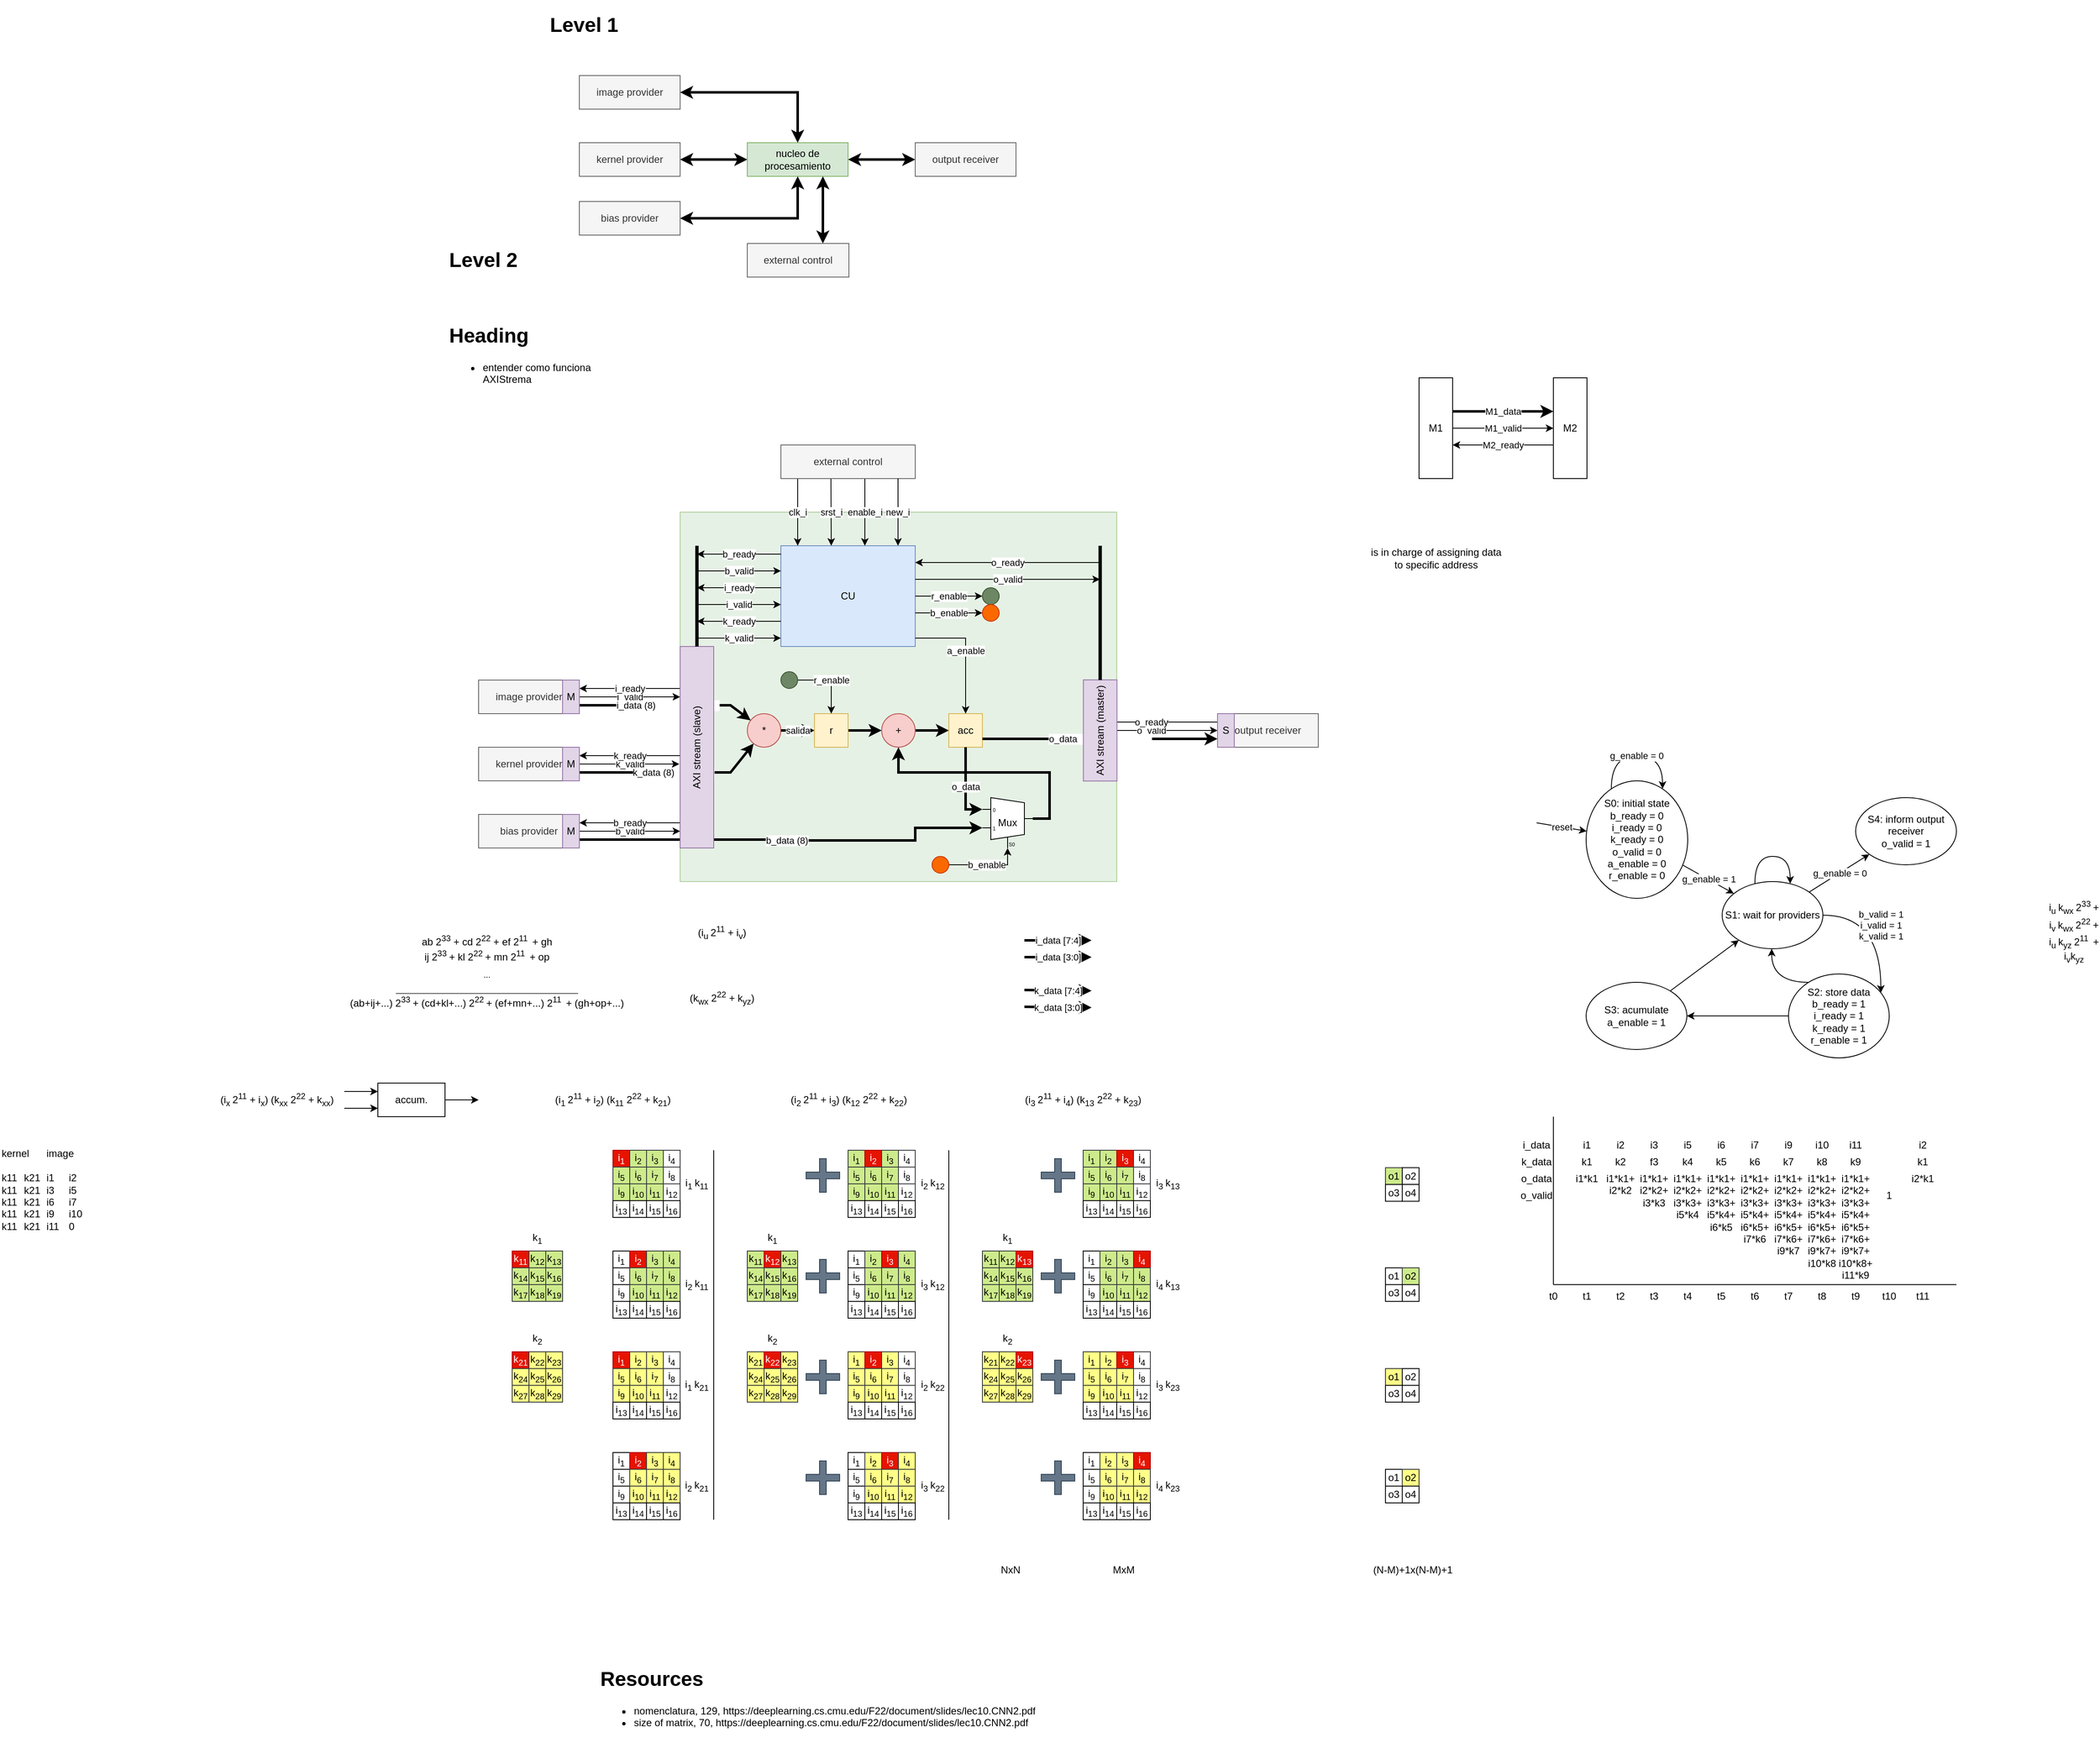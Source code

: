<mxfile version="21.6.8" type="github">
  <diagram name="Página-1" id="gQT6w9QHkvldpJlVvD48">
    <mxGraphModel dx="2140" dy="1837" grid="1" gridSize="10" guides="1" tooltips="1" connect="1" arrows="1" fold="1" page="1" pageScale="1" pageWidth="827" pageHeight="1169" math="0" shadow="0">
      <root>
        <mxCell id="0" />
        <mxCell id="1" parent="0" />
        <mxCell id="95_640N-l1k5PT5QR-BK-123" value="" style="rounded=0;whiteSpace=wrap;html=1;opacity=60;fillColor=#d5e8d4;strokeColor=#82b366;" parent="1" vertex="1">
          <mxGeometry x="280" y="-80" width="520" height="440" as="geometry" />
        </mxCell>
        <mxCell id="ZFrS1Jduyr5xQrZnV0I9-19" value="accum." style="rounded=0;whiteSpace=wrap;html=1;" parent="1" vertex="1">
          <mxGeometry x="-80" y="600" width="80" height="40" as="geometry" />
        </mxCell>
        <mxCell id="95_640N-l1k5PT5QR-BK-111" value="bias provider" style="rounded=0;whiteSpace=wrap;html=1;fillColor=#f5f5f5;strokeColor=#666666;fontColor=#333333;" parent="1" vertex="1">
          <mxGeometry x="40" y="280" width="120" height="40" as="geometry" />
        </mxCell>
        <mxCell id="95_640N-l1k5PT5QR-BK-110" value="kernel provider" style="rounded=0;whiteSpace=wrap;html=1;fillColor=#f5f5f5;strokeColor=#666666;fontColor=#333333;" parent="1" vertex="1">
          <mxGeometry x="40" y="200" width="120" height="40" as="geometry" />
        </mxCell>
        <mxCell id="95_640N-l1k5PT5QR-BK-108" value="output receiver" style="rounded=0;whiteSpace=wrap;html=1;fillColor=#f5f5f5;strokeColor=#666666;fontColor=#333333;" parent="1" vertex="1">
          <mxGeometry x="920" y="160" width="120" height="40" as="geometry" />
        </mxCell>
        <mxCell id="95_640N-l1k5PT5QR-BK-4" value="i&lt;sub&gt;1&lt;/sub&gt;" style="rounded=0;whiteSpace=wrap;html=1;fillColor=#e51400;strokeColor=#B20000;fontColor=#ffffff;" parent="1" vertex="1">
          <mxGeometry x="200" y="680" width="20" height="20" as="geometry" />
        </mxCell>
        <mxCell id="95_640N-l1k5PT5QR-BK-5" value="i&lt;sub&gt;2&lt;/sub&gt;" style="rounded=0;whiteSpace=wrap;html=1;fillColor=#cdeb8b;strokeColor=#36393d;" parent="1" vertex="1">
          <mxGeometry x="220" y="680" width="20" height="20" as="geometry" />
        </mxCell>
        <mxCell id="95_640N-l1k5PT5QR-BK-6" value="i&lt;sub&gt;3&lt;/sub&gt;" style="rounded=0;whiteSpace=wrap;html=1;fillColor=#cdeb8b;strokeColor=#36393d;" parent="1" vertex="1">
          <mxGeometry x="240" y="680" width="20" height="20" as="geometry" />
        </mxCell>
        <mxCell id="95_640N-l1k5PT5QR-BK-7" value="i&lt;sub&gt;4&lt;/sub&gt;" style="rounded=0;whiteSpace=wrap;html=1;strokeColor=#36393d;" parent="1" vertex="1">
          <mxGeometry x="260" y="680" width="20" height="20" as="geometry" />
        </mxCell>
        <mxCell id="95_640N-l1k5PT5QR-BK-8" value="i&lt;sub&gt;5&lt;/sub&gt;" style="rounded=0;whiteSpace=wrap;html=1;fillColor=#cdeb8b;strokeColor=#36393d;" parent="1" vertex="1">
          <mxGeometry x="200" y="700" width="20" height="20" as="geometry" />
        </mxCell>
        <mxCell id="95_640N-l1k5PT5QR-BK-9" value="i&lt;sub&gt;6&lt;/sub&gt;" style="rounded=0;whiteSpace=wrap;html=1;fillColor=#cdeb8b;strokeColor=#36393d;" parent="1" vertex="1">
          <mxGeometry x="220" y="700" width="20" height="20" as="geometry" />
        </mxCell>
        <mxCell id="95_640N-l1k5PT5QR-BK-10" value="i&lt;sub&gt;7&lt;/sub&gt;" style="rounded=0;whiteSpace=wrap;html=1;fillColor=#cdeb8b;strokeColor=#36393d;" parent="1" vertex="1">
          <mxGeometry x="240" y="700" width="20" height="20" as="geometry" />
        </mxCell>
        <mxCell id="95_640N-l1k5PT5QR-BK-11" value="i&lt;sub&gt;8&lt;/sub&gt;" style="rounded=0;whiteSpace=wrap;html=1;strokeColor=#36393d;" parent="1" vertex="1">
          <mxGeometry x="260" y="700" width="20" height="20" as="geometry" />
        </mxCell>
        <mxCell id="95_640N-l1k5PT5QR-BK-12" value="i&lt;sub&gt;9&lt;/sub&gt;" style="rounded=0;whiteSpace=wrap;html=1;fillColor=#cdeb8b;strokeColor=#36393d;" parent="1" vertex="1">
          <mxGeometry x="200" y="720" width="20" height="20" as="geometry" />
        </mxCell>
        <mxCell id="95_640N-l1k5PT5QR-BK-13" value="i&lt;sub&gt;10&lt;/sub&gt;" style="rounded=0;whiteSpace=wrap;html=1;fillColor=#cdeb8b;strokeColor=#36393d;" parent="1" vertex="1">
          <mxGeometry x="220" y="720" width="20" height="20" as="geometry" />
        </mxCell>
        <mxCell id="95_640N-l1k5PT5QR-BK-14" value="i&lt;sub&gt;11&lt;/sub&gt;" style="rounded=0;whiteSpace=wrap;html=1;fillColor=#cdeb8b;strokeColor=#36393d;" parent="1" vertex="1">
          <mxGeometry x="240" y="720" width="20" height="20" as="geometry" />
        </mxCell>
        <mxCell id="95_640N-l1k5PT5QR-BK-15" value="i&lt;sub&gt;12&lt;/sub&gt;" style="rounded=0;whiteSpace=wrap;html=1;strokeColor=#36393d;" parent="1" vertex="1">
          <mxGeometry x="260" y="720" width="20" height="20" as="geometry" />
        </mxCell>
        <mxCell id="95_640N-l1k5PT5QR-BK-16" value="i&lt;sub&gt;13&lt;/sub&gt;" style="rounded=0;whiteSpace=wrap;html=1;" parent="1" vertex="1">
          <mxGeometry x="200" y="740" width="20" height="20" as="geometry" />
        </mxCell>
        <mxCell id="95_640N-l1k5PT5QR-BK-17" value="i&lt;sub&gt;14&lt;/sub&gt;" style="rounded=0;whiteSpace=wrap;html=1;" parent="1" vertex="1">
          <mxGeometry x="220" y="740" width="20" height="20" as="geometry" />
        </mxCell>
        <mxCell id="95_640N-l1k5PT5QR-BK-18" value="i&lt;sub&gt;15&lt;/sub&gt;" style="rounded=0;whiteSpace=wrap;html=1;" parent="1" vertex="1">
          <mxGeometry x="240" y="740" width="20" height="20" as="geometry" />
        </mxCell>
        <mxCell id="95_640N-l1k5PT5QR-BK-19" value="i&lt;sub&gt;16&lt;/sub&gt;" style="rounded=0;whiteSpace=wrap;html=1;" parent="1" vertex="1">
          <mxGeometry x="260" y="740" width="20" height="20" as="geometry" />
        </mxCell>
        <mxCell id="95_640N-l1k5PT5QR-BK-20" value="k&lt;sub&gt;11&lt;/sub&gt;" style="rounded=0;whiteSpace=wrap;html=1;fillColor=#e51400;strokeColor=#B20000;fontColor=#ffffff;" parent="1" vertex="1">
          <mxGeometry x="80" y="800" width="20" height="20" as="geometry" />
        </mxCell>
        <mxCell id="95_640N-l1k5PT5QR-BK-21" value="k&lt;sub&gt;12&lt;/sub&gt;" style="rounded=0;whiteSpace=wrap;html=1;fillColor=#cdeb8b;strokeColor=#36393d;" parent="1" vertex="1">
          <mxGeometry x="100" y="800" width="20" height="20" as="geometry" />
        </mxCell>
        <mxCell id="95_640N-l1k5PT5QR-BK-22" value="k&lt;sub&gt;13&lt;/sub&gt;" style="rounded=0;whiteSpace=wrap;html=1;fillColor=#cdeb8b;strokeColor=#36393d;" parent="1" vertex="1">
          <mxGeometry x="120" y="800" width="20" height="20" as="geometry" />
        </mxCell>
        <mxCell id="95_640N-l1k5PT5QR-BK-24" value="k&lt;sub&gt;14&lt;/sub&gt;" style="rounded=0;whiteSpace=wrap;html=1;fillColor=#cdeb8b;strokeColor=#36393d;" parent="1" vertex="1">
          <mxGeometry x="80" y="820" width="20" height="20" as="geometry" />
        </mxCell>
        <mxCell id="95_640N-l1k5PT5QR-BK-25" value="k&lt;sub&gt;15&lt;/sub&gt;" style="rounded=0;whiteSpace=wrap;html=1;fillColor=#cdeb8b;strokeColor=#36393d;" parent="1" vertex="1">
          <mxGeometry x="100" y="820" width="20" height="20" as="geometry" />
        </mxCell>
        <mxCell id="95_640N-l1k5PT5QR-BK-26" value="k&lt;sub&gt;16&lt;/sub&gt;" style="rounded=0;whiteSpace=wrap;html=1;fillColor=#cdeb8b;strokeColor=#36393d;" parent="1" vertex="1">
          <mxGeometry x="120" y="820" width="20" height="20" as="geometry" />
        </mxCell>
        <mxCell id="95_640N-l1k5PT5QR-BK-28" value="k&lt;sub&gt;17&lt;/sub&gt;" style="rounded=0;whiteSpace=wrap;html=1;fillColor=#cdeb8b;strokeColor=#36393d;" parent="1" vertex="1">
          <mxGeometry x="80" y="840" width="20" height="20" as="geometry" />
        </mxCell>
        <mxCell id="95_640N-l1k5PT5QR-BK-29" value="k&lt;sub&gt;18&lt;/sub&gt;" style="rounded=0;whiteSpace=wrap;html=1;fillColor=#cdeb8b;strokeColor=#36393d;" parent="1" vertex="1">
          <mxGeometry x="100" y="840" width="20" height="20" as="geometry" />
        </mxCell>
        <mxCell id="95_640N-l1k5PT5QR-BK-30" value="k&lt;sub&gt;19&lt;/sub&gt;" style="rounded=0;whiteSpace=wrap;html=1;fillColor=#cdeb8b;strokeColor=#36393d;" parent="1" vertex="1">
          <mxGeometry x="120" y="840" width="20" height="20" as="geometry" />
        </mxCell>
        <mxCell id="KQOE3VYbHCf_xD0nERhC-1" style="edgeStyle=orthogonalEdgeStyle;rounded=0;orthogonalLoop=1;jettySize=auto;html=1;strokeWidth=3;" parent="1" source="cZVna-a6GeCUm3vCeLNv-8" target="95_640N-l1k5PT5QR-BK-33" edge="1">
          <mxGeometry relative="1" as="geometry" />
        </mxCell>
        <mxCell id="95_640N-l1k5PT5QR-BK-32" value="*" style="ellipse;whiteSpace=wrap;html=1;aspect=fixed;fillColor=#f8cecc;strokeColor=#b85450;" parent="1" vertex="1">
          <mxGeometry x="360" y="160" width="40" height="40" as="geometry" />
        </mxCell>
        <mxCell id="95_640N-l1k5PT5QR-BK-36" style="edgeStyle=orthogonalEdgeStyle;rounded=0;orthogonalLoop=1;jettySize=auto;html=1;strokeWidth=3;" parent="1" source="95_640N-l1k5PT5QR-BK-33" target="95_640N-l1k5PT5QR-BK-34" edge="1">
          <mxGeometry relative="1" as="geometry" />
        </mxCell>
        <mxCell id="95_640N-l1k5PT5QR-BK-33" value="+" style="ellipse;whiteSpace=wrap;html=1;aspect=fixed;fillColor=#f8cecc;strokeColor=#b85450;" parent="1" vertex="1">
          <mxGeometry x="520" y="160" width="40" height="40" as="geometry" />
        </mxCell>
        <mxCell id="95_640N-l1k5PT5QR-BK-37" value="" style="rounded=0;orthogonalLoop=1;jettySize=auto;html=1;strokeWidth=3;exitX=1;exitY=0.5;exitDx=0;exitDy=-5;exitPerimeter=0;edgeStyle=orthogonalEdgeStyle;" parent="1" source="vvh9GoPWht5Ug8klStvF-19" target="95_640N-l1k5PT5QR-BK-33" edge="1">
          <mxGeometry relative="1" as="geometry" />
        </mxCell>
        <mxCell id="95_640N-l1k5PT5QR-BK-34" value="acc" style="rounded=0;whiteSpace=wrap;html=1;fillColor=#fff2cc;strokeColor=#d6b656;" parent="1" vertex="1">
          <mxGeometry x="600" y="160" width="40" height="40" as="geometry" />
        </mxCell>
        <mxCell id="95_640N-l1k5PT5QR-BK-40" value="" style="endArrow=none;html=1;rounded=0;verticalAlign=top;" parent="1" edge="1">
          <mxGeometry width="50" height="50" relative="1" as="geometry">
            <mxPoint x="1320" y="840" as="sourcePoint" />
            <mxPoint x="1800" y="840" as="targetPoint" />
          </mxGeometry>
        </mxCell>
        <mxCell id="95_640N-l1k5PT5QR-BK-41" value="" style="endArrow=none;html=1;rounded=0;" parent="1" edge="1">
          <mxGeometry width="50" height="50" relative="1" as="geometry">
            <mxPoint x="1320" y="840" as="sourcePoint" />
            <mxPoint x="1320" y="640" as="targetPoint" />
          </mxGeometry>
        </mxCell>
        <mxCell id="95_640N-l1k5PT5QR-BK-43" value="t1" style="text;html=1;strokeColor=none;fillColor=none;align=center;verticalAlign=top;whiteSpace=wrap;rounded=0;" parent="1" vertex="1">
          <mxGeometry x="1340" y="840" width="40" height="20" as="geometry" />
        </mxCell>
        <mxCell id="95_640N-l1k5PT5QR-BK-44" value="t0" style="text;html=1;strokeColor=none;fillColor=none;align=center;verticalAlign=top;whiteSpace=wrap;rounded=0;" parent="1" vertex="1">
          <mxGeometry x="1300" y="840" width="40" height="20" as="geometry" />
        </mxCell>
        <mxCell id="95_640N-l1k5PT5QR-BK-46" value="t2" style="text;html=1;strokeColor=none;fillColor=none;align=center;verticalAlign=top;whiteSpace=wrap;rounded=0;" parent="1" vertex="1">
          <mxGeometry x="1380" y="840" width="40" height="20" as="geometry" />
        </mxCell>
        <mxCell id="95_640N-l1k5PT5QR-BK-47" value="t3" style="text;html=1;strokeColor=none;fillColor=none;align=center;verticalAlign=top;whiteSpace=wrap;rounded=0;" parent="1" vertex="1">
          <mxGeometry x="1420" y="840" width="40" height="20" as="geometry" />
        </mxCell>
        <mxCell id="95_640N-l1k5PT5QR-BK-50" value="i_data" style="text;html=1;strokeColor=none;fillColor=none;align=center;verticalAlign=top;whiteSpace=wrap;rounded=0;" parent="1" vertex="1">
          <mxGeometry x="1280" y="660" width="40" height="20" as="geometry" />
        </mxCell>
        <mxCell id="95_640N-l1k5PT5QR-BK-51" value="k_data" style="text;html=1;strokeColor=none;fillColor=none;align=center;verticalAlign=top;whiteSpace=wrap;rounded=0;" parent="1" vertex="1">
          <mxGeometry x="1280" y="680" width="40" height="20" as="geometry" />
        </mxCell>
        <mxCell id="95_640N-l1k5PT5QR-BK-52" value="o_data" style="text;html=1;strokeColor=none;fillColor=none;align=center;verticalAlign=top;whiteSpace=wrap;rounded=0;" parent="1" vertex="1">
          <mxGeometry x="1280" y="700" width="40" height="20" as="geometry" />
        </mxCell>
        <mxCell id="95_640N-l1k5PT5QR-BK-53" value="i1" style="text;html=1;strokeColor=none;fillColor=none;align=center;verticalAlign=top;whiteSpace=wrap;rounded=0;" parent="1" vertex="1">
          <mxGeometry x="1340" y="660" width="40" height="20" as="geometry" />
        </mxCell>
        <mxCell id="95_640N-l1k5PT5QR-BK-54" value="k1" style="text;html=1;strokeColor=none;fillColor=none;align=center;verticalAlign=top;whiteSpace=wrap;rounded=0;" parent="1" vertex="1">
          <mxGeometry x="1340" y="680" width="40" height="20" as="geometry" />
        </mxCell>
        <mxCell id="95_640N-l1k5PT5QR-BK-55" value="i2" style="text;html=1;strokeColor=none;fillColor=none;align=center;verticalAlign=top;whiteSpace=wrap;rounded=0;" parent="1" vertex="1">
          <mxGeometry x="1380" y="660" width="40" height="20" as="geometry" />
        </mxCell>
        <mxCell id="95_640N-l1k5PT5QR-BK-56" value="k2" style="text;html=1;strokeColor=none;fillColor=none;align=center;verticalAlign=top;whiteSpace=wrap;rounded=0;" parent="1" vertex="1">
          <mxGeometry x="1380" y="680" width="40" height="20" as="geometry" />
        </mxCell>
        <mxCell id="95_640N-l1k5PT5QR-BK-57" value="i3" style="text;html=1;strokeColor=none;fillColor=none;align=center;verticalAlign=top;whiteSpace=wrap;rounded=0;" parent="1" vertex="1">
          <mxGeometry x="1420" y="660" width="40" height="20" as="geometry" />
        </mxCell>
        <mxCell id="95_640N-l1k5PT5QR-BK-58" value="f3" style="text;html=1;strokeColor=none;fillColor=none;align=center;verticalAlign=top;whiteSpace=wrap;rounded=0;" parent="1" vertex="1">
          <mxGeometry x="1420" y="680" width="40" height="20" as="geometry" />
        </mxCell>
        <mxCell id="95_640N-l1k5PT5QR-BK-59" value="i5" style="text;html=1;strokeColor=none;fillColor=none;align=center;verticalAlign=top;whiteSpace=wrap;rounded=0;" parent="1" vertex="1">
          <mxGeometry x="1460" y="660" width="40" height="20" as="geometry" />
        </mxCell>
        <mxCell id="95_640N-l1k5PT5QR-BK-60" value="k4" style="text;html=1;strokeColor=none;fillColor=none;align=center;verticalAlign=top;whiteSpace=wrap;rounded=0;" parent="1" vertex="1">
          <mxGeometry x="1460" y="680" width="40" height="20" as="geometry" />
        </mxCell>
        <mxCell id="95_640N-l1k5PT5QR-BK-61" value="t4" style="text;html=1;strokeColor=none;fillColor=none;align=center;verticalAlign=top;whiteSpace=wrap;rounded=0;" parent="1" vertex="1">
          <mxGeometry x="1460" y="840" width="40" height="20" as="geometry" />
        </mxCell>
        <mxCell id="95_640N-l1k5PT5QR-BK-62" value="i6" style="text;html=1;strokeColor=none;fillColor=none;align=center;verticalAlign=top;whiteSpace=wrap;rounded=0;" parent="1" vertex="1">
          <mxGeometry x="1500" y="660" width="40" height="20" as="geometry" />
        </mxCell>
        <mxCell id="95_640N-l1k5PT5QR-BK-63" value="k5" style="text;html=1;strokeColor=none;fillColor=none;align=center;verticalAlign=top;whiteSpace=wrap;rounded=0;" parent="1" vertex="1">
          <mxGeometry x="1500" y="680" width="40" height="20" as="geometry" />
        </mxCell>
        <mxCell id="95_640N-l1k5PT5QR-BK-64" value="i7" style="text;html=1;strokeColor=none;fillColor=none;align=center;verticalAlign=top;whiteSpace=wrap;rounded=0;" parent="1" vertex="1">
          <mxGeometry x="1540" y="660" width="40" height="20" as="geometry" />
        </mxCell>
        <mxCell id="95_640N-l1k5PT5QR-BK-65" value="k6" style="text;html=1;strokeColor=none;fillColor=none;align=center;verticalAlign=top;whiteSpace=wrap;rounded=0;" parent="1" vertex="1">
          <mxGeometry x="1540" y="680" width="40" height="20" as="geometry" />
        </mxCell>
        <mxCell id="95_640N-l1k5PT5QR-BK-66" value="i9" style="text;html=1;strokeColor=none;fillColor=none;align=center;verticalAlign=top;whiteSpace=wrap;rounded=0;" parent="1" vertex="1">
          <mxGeometry x="1580" y="660" width="40" height="20" as="geometry" />
        </mxCell>
        <mxCell id="95_640N-l1k5PT5QR-BK-67" value="k7" style="text;html=1;strokeColor=none;fillColor=none;align=center;verticalAlign=top;whiteSpace=wrap;rounded=0;" parent="1" vertex="1">
          <mxGeometry x="1580" y="680" width="40" height="20" as="geometry" />
        </mxCell>
        <mxCell id="95_640N-l1k5PT5QR-BK-68" value="i10" style="text;html=1;strokeColor=none;fillColor=none;align=center;verticalAlign=top;whiteSpace=wrap;rounded=0;" parent="1" vertex="1">
          <mxGeometry x="1620" y="660" width="40" height="20" as="geometry" />
        </mxCell>
        <mxCell id="95_640N-l1k5PT5QR-BK-69" value="k8" style="text;html=1;strokeColor=none;fillColor=none;align=center;verticalAlign=top;whiteSpace=wrap;rounded=0;" parent="1" vertex="1">
          <mxGeometry x="1620" y="680" width="40" height="20" as="geometry" />
        </mxCell>
        <mxCell id="95_640N-l1k5PT5QR-BK-77" value="i11" style="text;html=1;strokeColor=none;fillColor=none;align=center;verticalAlign=top;whiteSpace=wrap;rounded=0;" parent="1" vertex="1">
          <mxGeometry x="1660" y="660" width="40" height="20" as="geometry" />
        </mxCell>
        <mxCell id="95_640N-l1k5PT5QR-BK-78" value="k9" style="text;html=1;strokeColor=none;fillColor=none;align=center;verticalAlign=top;whiteSpace=wrap;rounded=0;" parent="1" vertex="1">
          <mxGeometry x="1660" y="680" width="40" height="20" as="geometry" />
        </mxCell>
        <mxCell id="95_640N-l1k5PT5QR-BK-79" value="i1*k1" style="text;html=1;strokeColor=none;fillColor=none;align=center;verticalAlign=top;whiteSpace=wrap;rounded=0;" parent="1" vertex="1">
          <mxGeometry x="1340" y="700" width="40" height="150" as="geometry" />
        </mxCell>
        <mxCell id="95_640N-l1k5PT5QR-BK-81" value="i1*k1+&lt;br&gt;i2*k2" style="text;html=1;strokeColor=none;fillColor=none;align=center;verticalAlign=top;whiteSpace=wrap;rounded=0;" parent="1" vertex="1">
          <mxGeometry x="1380" y="700" width="40" height="150" as="geometry" />
        </mxCell>
        <mxCell id="95_640N-l1k5PT5QR-BK-82" value="i1*k1+&lt;br&gt;i2*k2+&lt;br&gt;i3*k3" style="text;html=1;strokeColor=none;fillColor=none;align=center;verticalAlign=top;whiteSpace=wrap;rounded=0;" parent="1" vertex="1">
          <mxGeometry x="1420" y="700" width="40" height="150" as="geometry" />
        </mxCell>
        <mxCell id="95_640N-l1k5PT5QR-BK-83" value="i1*k1+&lt;br&gt;i2*k2+&lt;br&gt;i3*k3+&lt;br&gt;i5*k4" style="text;html=1;strokeColor=none;fillColor=none;align=center;verticalAlign=top;whiteSpace=wrap;rounded=0;" parent="1" vertex="1">
          <mxGeometry x="1460" y="700" width="40" height="150" as="geometry" />
        </mxCell>
        <mxCell id="95_640N-l1k5PT5QR-BK-84" value="i1*k1+&lt;br&gt;i2*k2+&lt;br&gt;i3*k3+&lt;br&gt;i5*k4+&lt;br&gt;i6*k5" style="text;html=1;strokeColor=none;fillColor=none;align=center;verticalAlign=top;whiteSpace=wrap;rounded=0;" parent="1" vertex="1">
          <mxGeometry x="1500" y="700" width="40" height="150" as="geometry" />
        </mxCell>
        <mxCell id="95_640N-l1k5PT5QR-BK-85" value="i1*k1+&lt;br&gt;i2*k2+&lt;br&gt;i3*k3+&lt;br&gt;i5*k4+&lt;br&gt;i6*k5+&lt;br&gt;i7*k6" style="text;html=1;strokeColor=none;fillColor=none;align=center;verticalAlign=top;whiteSpace=wrap;rounded=0;" parent="1" vertex="1">
          <mxGeometry x="1540" y="700" width="40" height="150" as="geometry" />
        </mxCell>
        <mxCell id="95_640N-l1k5PT5QR-BK-86" value="i1*k1+&lt;br&gt;i2*k2+&lt;br&gt;i3*k3+&lt;br&gt;i5*k4+&lt;br&gt;i6*k5+&lt;br&gt;i7*k6+&lt;br&gt;i9*k7" style="text;html=1;strokeColor=none;fillColor=none;align=center;verticalAlign=top;whiteSpace=wrap;rounded=0;" parent="1" vertex="1">
          <mxGeometry x="1580" y="700" width="40" height="150" as="geometry" />
        </mxCell>
        <mxCell id="95_640N-l1k5PT5QR-BK-87" value="i1*k1+&lt;br&gt;i2*k2+&lt;br&gt;i3*k3+&lt;br&gt;i5*k4+&lt;br&gt;i6*k5+&lt;br&gt;i7*k6+&lt;br&gt;i9*k7+&lt;br&gt;i10*k8" style="text;html=1;strokeColor=none;fillColor=none;align=center;verticalAlign=top;whiteSpace=wrap;rounded=0;" parent="1" vertex="1">
          <mxGeometry x="1620" y="700" width="40" height="150" as="geometry" />
        </mxCell>
        <mxCell id="95_640N-l1k5PT5QR-BK-88" value="i1*k1+&lt;br&gt;i2*k2+&lt;br&gt;i3*k3+&lt;br&gt;i5*k4+&lt;br&gt;i6*k5+&lt;br&gt;i7*k6+&lt;br&gt;i9*k7+&lt;br&gt;i10*k8+&lt;br&gt;i11*k9" style="text;html=1;strokeColor=none;fillColor=none;align=center;verticalAlign=top;whiteSpace=wrap;rounded=0;" parent="1" vertex="1">
          <mxGeometry x="1660" y="700" width="40" height="150" as="geometry" />
        </mxCell>
        <mxCell id="95_640N-l1k5PT5QR-BK-89" value="t5" style="text;html=1;strokeColor=none;fillColor=none;align=center;verticalAlign=top;whiteSpace=wrap;rounded=0;" parent="1" vertex="1">
          <mxGeometry x="1500" y="840" width="40" height="20" as="geometry" />
        </mxCell>
        <mxCell id="95_640N-l1k5PT5QR-BK-90" value="t6" style="text;html=1;strokeColor=none;fillColor=none;align=center;verticalAlign=top;whiteSpace=wrap;rounded=0;" parent="1" vertex="1">
          <mxGeometry x="1540" y="840" width="40" height="20" as="geometry" />
        </mxCell>
        <mxCell id="95_640N-l1k5PT5QR-BK-91" value="t7" style="text;html=1;strokeColor=none;fillColor=none;align=center;verticalAlign=top;whiteSpace=wrap;rounded=0;" parent="1" vertex="1">
          <mxGeometry x="1580" y="840" width="40" height="20" as="geometry" />
        </mxCell>
        <mxCell id="95_640N-l1k5PT5QR-BK-92" value="t8" style="text;html=1;strokeColor=none;fillColor=none;align=center;verticalAlign=top;whiteSpace=wrap;rounded=0;" parent="1" vertex="1">
          <mxGeometry x="1620" y="840" width="40" height="20" as="geometry" />
        </mxCell>
        <mxCell id="95_640N-l1k5PT5QR-BK-93" value="t9" style="text;html=1;strokeColor=none;fillColor=none;align=center;verticalAlign=top;whiteSpace=wrap;rounded=0;" parent="1" vertex="1">
          <mxGeometry x="1660" y="840" width="40" height="20" as="geometry" />
        </mxCell>
        <mxCell id="95_640N-l1k5PT5QR-BK-109" value="k_valid" style="edgeStyle=orthogonalEdgeStyle;rounded=0;orthogonalLoop=1;jettySize=auto;html=1;" parent="1" edge="1">
          <mxGeometry relative="1" as="geometry">
            <mxPoint x="279" y="220" as="targetPoint" />
            <mxPoint x="160" y="220" as="sourcePoint" />
          </mxGeometry>
        </mxCell>
        <mxCell id="95_640N-l1k5PT5QR-BK-94" value="CU" style="rounded=0;whiteSpace=wrap;html=1;fillColor=#dae8fc;strokeColor=#6c8ebf;" parent="1" vertex="1">
          <mxGeometry x="400" y="-40" width="160" height="120" as="geometry" />
        </mxCell>
        <mxCell id="95_640N-l1k5PT5QR-BK-95" value="o1" style="rounded=0;whiteSpace=wrap;html=1;fillColor=#cdeb8b;strokeColor=#36393d;" parent="1" vertex="1">
          <mxGeometry x="1120" y="700.75" width="20" height="20" as="geometry" />
        </mxCell>
        <mxCell id="95_640N-l1k5PT5QR-BK-96" value="o2" style="rounded=0;whiteSpace=wrap;html=1;" parent="1" vertex="1">
          <mxGeometry x="1140" y="700.75" width="20" height="20" as="geometry" />
        </mxCell>
        <mxCell id="95_640N-l1k5PT5QR-BK-97" value="o3" style="rounded=0;whiteSpace=wrap;html=1;" parent="1" vertex="1">
          <mxGeometry x="1120" y="720.75" width="20" height="20" as="geometry" />
        </mxCell>
        <mxCell id="95_640N-l1k5PT5QR-BK-98" value="o4" style="rounded=0;whiteSpace=wrap;html=1;" parent="1" vertex="1">
          <mxGeometry x="1140" y="720.75" width="20" height="20" as="geometry" />
        </mxCell>
        <mxCell id="95_640N-l1k5PT5QR-BK-106" value="k_data (8)&lt;span style=&quot;white-space: pre;&quot;&gt;&#x9;&lt;/span&gt;&lt;span style=&quot;white-space: pre;&quot;&gt;&#x9;&lt;/span&gt;" style="endArrow=classic;html=1;rounded=0;strokeWidth=3;" parent="1" target="95_640N-l1k5PT5QR-BK-32" edge="1">
          <mxGeometry width="50" height="50" relative="1" as="geometry">
            <mxPoint x="160" y="230" as="sourcePoint" />
            <mxPoint x="360" y="230" as="targetPoint" />
            <Array as="points">
              <mxPoint x="340" y="230" />
            </Array>
          </mxGeometry>
        </mxCell>
        <mxCell id="95_640N-l1k5PT5QR-BK-112" value="k_ready" style="edgeStyle=orthogonalEdgeStyle;rounded=0;orthogonalLoop=1;jettySize=auto;html=1;" parent="1" edge="1">
          <mxGeometry relative="1" as="geometry">
            <mxPoint x="160" y="210" as="targetPoint" />
            <mxPoint x="280" y="210" as="sourcePoint" />
            <mxPoint as="offset" />
          </mxGeometry>
        </mxCell>
        <mxCell id="95_640N-l1k5PT5QR-BK-113" value="b_valid" style="edgeStyle=orthogonalEdgeStyle;rounded=0;orthogonalLoop=1;jettySize=auto;html=1;" parent="1" edge="1">
          <mxGeometry relative="1" as="geometry">
            <mxPoint x="280" y="300" as="targetPoint" />
            <mxPoint x="160" y="300" as="sourcePoint" />
          </mxGeometry>
        </mxCell>
        <mxCell id="95_640N-l1k5PT5QR-BK-114" value="b_ready" style="edgeStyle=orthogonalEdgeStyle;rounded=0;orthogonalLoop=1;jettySize=auto;html=1;" parent="1" edge="1">
          <mxGeometry relative="1" as="geometry">
            <mxPoint x="160" y="290" as="targetPoint" />
            <mxPoint x="280" y="290" as="sourcePoint" />
            <mxPoint as="offset" />
          </mxGeometry>
        </mxCell>
        <mxCell id="95_640N-l1k5PT5QR-BK-116" value="image provider" style="rounded=0;whiteSpace=wrap;html=1;fillColor=#f5f5f5;strokeColor=#666666;fontColor=#333333;" parent="1" vertex="1">
          <mxGeometry x="40" y="120" width="120" height="40" as="geometry" />
        </mxCell>
        <mxCell id="95_640N-l1k5PT5QR-BK-117" value="i_valid" style="edgeStyle=orthogonalEdgeStyle;rounded=0;orthogonalLoop=1;jettySize=auto;html=1;" parent="1" edge="1">
          <mxGeometry relative="1" as="geometry">
            <mxPoint x="280" y="140" as="targetPoint" />
            <mxPoint x="160" y="140" as="sourcePoint" />
          </mxGeometry>
        </mxCell>
        <mxCell id="95_640N-l1k5PT5QR-BK-118" value="i_data (8)&lt;span style=&quot;white-space: pre;&quot;&gt;&#x9;&lt;/span&gt;&lt;span style=&quot;white-space: pre;&quot;&gt;&#x9;&lt;/span&gt;&lt;span style=&quot;white-space: pre;&quot;&gt;&#x9;&lt;/span&gt;&lt;span style=&quot;white-space: pre;&quot;&gt;&#x9;&lt;/span&gt;" style="endArrow=classic;html=1;rounded=0;strokeWidth=3;" parent="1" target="95_640N-l1k5PT5QR-BK-32" edge="1">
          <mxGeometry width="50" height="50" relative="1" as="geometry">
            <mxPoint x="160" y="150" as="sourcePoint" />
            <mxPoint x="380.0" y="200" as="targetPoint" />
            <Array as="points">
              <mxPoint x="340" y="150" />
            </Array>
          </mxGeometry>
        </mxCell>
        <mxCell id="95_640N-l1k5PT5QR-BK-119" value="i_ready" style="edgeStyle=orthogonalEdgeStyle;rounded=0;orthogonalLoop=1;jettySize=auto;html=1;" parent="1" edge="1">
          <mxGeometry relative="1" as="geometry">
            <mxPoint x="160" y="130" as="targetPoint" />
            <mxPoint x="280" y="130" as="sourcePoint" />
            <mxPoint as="offset" />
          </mxGeometry>
        </mxCell>
        <mxCell id="95_640N-l1k5PT5QR-BK-120" value="o_valid" style="edgeStyle=orthogonalEdgeStyle;rounded=0;orthogonalLoop=1;jettySize=auto;html=1;" parent="1" edge="1">
          <mxGeometry relative="1" as="geometry">
            <mxPoint x="920" y="180" as="targetPoint" />
            <mxPoint x="761" y="180" as="sourcePoint" />
          </mxGeometry>
        </mxCell>
        <mxCell id="95_640N-l1k5PT5QR-BK-122" value="o_ready" style="edgeStyle=orthogonalEdgeStyle;rounded=0;orthogonalLoop=1;jettySize=auto;html=1;" parent="1" edge="1">
          <mxGeometry x="-0.004" relative="1" as="geometry">
            <mxPoint x="761" y="170" as="targetPoint" />
            <mxPoint x="920" y="170" as="sourcePoint" />
            <mxPoint as="offset" />
          </mxGeometry>
        </mxCell>
        <mxCell id="95_640N-l1k5PT5QR-BK-126" value="b_valid" style="edgeStyle=orthogonalEdgeStyle;rounded=0;orthogonalLoop=1;jettySize=auto;html=1;" parent="1" edge="1">
          <mxGeometry relative="1" as="geometry">
            <mxPoint x="400" y="-10" as="targetPoint" />
            <mxPoint x="300" y="-10" as="sourcePoint" />
          </mxGeometry>
        </mxCell>
        <mxCell id="95_640N-l1k5PT5QR-BK-127" value="b_ready" style="edgeStyle=orthogonalEdgeStyle;rounded=0;orthogonalLoop=1;jettySize=auto;html=1;" parent="1" edge="1">
          <mxGeometry relative="1" as="geometry">
            <mxPoint x="300" y="-30" as="targetPoint" />
            <mxPoint x="400" y="-30" as="sourcePoint" />
            <mxPoint as="offset" />
          </mxGeometry>
        </mxCell>
        <mxCell id="95_640N-l1k5PT5QR-BK-128" value="i_valid" style="edgeStyle=orthogonalEdgeStyle;rounded=0;orthogonalLoop=1;jettySize=auto;html=1;" parent="1" edge="1">
          <mxGeometry relative="1" as="geometry">
            <mxPoint x="400" y="30" as="targetPoint" />
            <mxPoint x="300" y="30" as="sourcePoint" />
          </mxGeometry>
        </mxCell>
        <mxCell id="95_640N-l1k5PT5QR-BK-129" value="i_ready" style="edgeStyle=orthogonalEdgeStyle;rounded=0;orthogonalLoop=1;jettySize=auto;html=1;" parent="1" edge="1">
          <mxGeometry relative="1" as="geometry">
            <mxPoint x="300" y="10" as="targetPoint" />
            <mxPoint x="400" y="10" as="sourcePoint" />
            <mxPoint as="offset" />
          </mxGeometry>
        </mxCell>
        <mxCell id="95_640N-l1k5PT5QR-BK-130" value="k_valid" style="edgeStyle=orthogonalEdgeStyle;rounded=0;orthogonalLoop=1;jettySize=auto;html=1;" parent="1" edge="1">
          <mxGeometry relative="1" as="geometry">
            <mxPoint x="400" y="70" as="targetPoint" />
            <mxPoint x="300" y="70" as="sourcePoint" />
          </mxGeometry>
        </mxCell>
        <mxCell id="95_640N-l1k5PT5QR-BK-131" value="k_ready" style="edgeStyle=orthogonalEdgeStyle;rounded=0;orthogonalLoop=1;jettySize=auto;html=1;" parent="1" edge="1">
          <mxGeometry relative="1" as="geometry">
            <mxPoint x="300" y="50" as="targetPoint" />
            <mxPoint x="400" y="50" as="sourcePoint" />
            <mxPoint as="offset" />
          </mxGeometry>
        </mxCell>
        <mxCell id="95_640N-l1k5PT5QR-BK-132" value="o_valid" style="edgeStyle=orthogonalEdgeStyle;rounded=0;orthogonalLoop=1;jettySize=auto;html=1;" parent="1" edge="1">
          <mxGeometry relative="1" as="geometry">
            <mxPoint x="780" as="targetPoint" />
            <mxPoint x="560" as="sourcePoint" />
          </mxGeometry>
        </mxCell>
        <mxCell id="95_640N-l1k5PT5QR-BK-133" value="o_ready" style="edgeStyle=orthogonalEdgeStyle;rounded=0;orthogonalLoop=1;jettySize=auto;html=1;" parent="1" edge="1">
          <mxGeometry relative="1" as="geometry">
            <mxPoint x="560" y="-20" as="targetPoint" />
            <mxPoint x="780" y="-20" as="sourcePoint" />
            <mxPoint as="offset" />
          </mxGeometry>
        </mxCell>
        <mxCell id="95_640N-l1k5PT5QR-BK-134" value="i_data [3:0]" style="endArrow=classic;html=1;rounded=0;strokeWidth=3;" parent="1" edge="1">
          <mxGeometry width="50" height="50" relative="1" as="geometry">
            <mxPoint x="690" y="450" as="sourcePoint" />
            <mxPoint x="770" y="450" as="targetPoint" />
          </mxGeometry>
        </mxCell>
        <mxCell id="95_640N-l1k5PT5QR-BK-137" value="o_data&lt;span style=&quot;white-space: pre;&quot;&gt;&#x9;&lt;/span&gt;&lt;span style=&quot;white-space: pre;&quot;&gt;&#x9;&lt;/span&gt;&lt;span style=&quot;white-space: pre;&quot;&gt;&#x9;&lt;/span&gt;&lt;span style=&quot;white-space: pre;&quot;&gt;&#x9;&lt;/span&gt;" style="endArrow=classic;html=1;rounded=0;strokeWidth=3;" parent="1" edge="1">
          <mxGeometry width="50" height="50" relative="1" as="geometry">
            <mxPoint x="640" y="190" as="sourcePoint" />
            <mxPoint x="920" y="190" as="targetPoint" />
          </mxGeometry>
        </mxCell>
        <mxCell id="95_640N-l1k5PT5QR-BK-138" value="is in charge of assigning data to specific address" style="text;html=1;strokeColor=none;fillColor=none;align=center;verticalAlign=middle;whiteSpace=wrap;rounded=0;" parent="1" vertex="1">
          <mxGeometry x="1098.5" y="-40" width="163" height="30" as="geometry" />
        </mxCell>
        <mxCell id="95_640N-l1k5PT5QR-BK-203" value="(i&lt;sub&gt;x&amp;nbsp;&lt;/sub&gt;2&lt;sup&gt;11&lt;/sup&gt;&amp;nbsp;+ i&lt;sub&gt;x&lt;/sub&gt;) (k&lt;sub style=&quot;border-color: var(--border-color);&quot;&gt;xx&lt;/sub&gt;&lt;span style=&quot;border-color: var(--border-color);&quot;&gt;&amp;nbsp;&lt;/span&gt;2&lt;sup style=&quot;border-color: var(--border-color);&quot;&gt;22&lt;/sup&gt;&lt;span style=&quot;border-color: var(--border-color);&quot;&gt;&amp;nbsp;&lt;/span&gt;+ k&lt;sub&gt;xx&lt;/sub&gt;)" style="text;html=1;strokeColor=none;fillColor=none;align=center;verticalAlign=middle;whiteSpace=wrap;rounded=0;" parent="1" vertex="1">
          <mxGeometry x="-280" y="600" width="160" height="40" as="geometry" />
        </mxCell>
        <mxCell id="ZFrS1Jduyr5xQrZnV0I9-12" value="" style="endArrow=classic;html=1;rounded=0;" parent="1" edge="1">
          <mxGeometry width="50" height="50" relative="1" as="geometry">
            <mxPoint x="-120" y="610" as="sourcePoint" />
            <mxPoint x="-80" y="610" as="targetPoint" />
          </mxGeometry>
        </mxCell>
        <mxCell id="ZFrS1Jduyr5xQrZnV0I9-13" value="" style="endArrow=classic;html=1;rounded=0;" parent="1" edge="1">
          <mxGeometry width="50" height="50" relative="1" as="geometry">
            <mxPoint x="-120" y="630" as="sourcePoint" />
            <mxPoint x="-80" y="630" as="targetPoint" />
          </mxGeometry>
        </mxCell>
        <mxCell id="ZFrS1Jduyr5xQrZnV0I9-18" value="" style="endArrow=classic;html=1;rounded=0;exitX=1;exitY=0.5;exitDx=0;exitDy=0;" parent="1" source="ZFrS1Jduyr5xQrZnV0I9-19" edge="1">
          <mxGeometry width="50" height="50" relative="1" as="geometry">
            <mxPoint x="-140" y="800" as="sourcePoint" />
            <mxPoint x="40" y="620" as="targetPoint" />
          </mxGeometry>
        </mxCell>
        <mxCell id="ZFrS1Jduyr5xQrZnV0I9-26" value="o_valid" style="text;html=1;strokeColor=none;fillColor=none;align=center;verticalAlign=top;whiteSpace=wrap;rounded=0;" parent="1" vertex="1">
          <mxGeometry x="1280" y="720" width="40" height="20" as="geometry" />
        </mxCell>
        <mxCell id="ZFrS1Jduyr5xQrZnV0I9-27" value="1" style="text;html=1;strokeColor=none;fillColor=none;align=center;verticalAlign=top;whiteSpace=wrap;rounded=0;" parent="1" vertex="1">
          <mxGeometry x="1700" y="720" width="40" height="20" as="geometry" />
        </mxCell>
        <mxCell id="ZFrS1Jduyr5xQrZnV0I9-30" value="" style="shape=image;html=1;verticalAlign=top;verticalLabelPosition=bottom;labelBackgroundColor=#ffffff;imageAspect=0;aspect=fixed;image=https://cdn4.iconfinder.com/data/icons/developer-set-3/128/other-128.png" parent="1" vertex="1">
          <mxGeometry x="1800" y="730" width="40" height="40" as="geometry" />
        </mxCell>
        <mxCell id="ZFrS1Jduyr5xQrZnV0I9-31" value="t11" style="text;html=1;strokeColor=none;fillColor=none;align=center;verticalAlign=top;whiteSpace=wrap;rounded=0;" parent="1" vertex="1">
          <mxGeometry x="1740" y="840" width="40" height="20" as="geometry" />
        </mxCell>
        <mxCell id="ZFrS1Jduyr5xQrZnV0I9-32" value="i2" style="text;html=1;strokeColor=none;fillColor=none;align=center;verticalAlign=top;whiteSpace=wrap;rounded=0;" parent="1" vertex="1">
          <mxGeometry x="1740" y="660" width="40" height="20" as="geometry" />
        </mxCell>
        <mxCell id="ZFrS1Jduyr5xQrZnV0I9-33" value="k1" style="text;html=1;strokeColor=none;fillColor=none;align=center;verticalAlign=top;whiteSpace=wrap;rounded=0;" parent="1" vertex="1">
          <mxGeometry x="1740" y="680" width="40" height="20" as="geometry" />
        </mxCell>
        <mxCell id="ZFrS1Jduyr5xQrZnV0I9-34" value="i2*k1" style="text;html=1;strokeColor=none;fillColor=none;align=center;verticalAlign=top;whiteSpace=wrap;rounded=0;" parent="1" vertex="1">
          <mxGeometry x="1740" y="700" width="40" height="150" as="geometry" />
        </mxCell>
        <mxCell id="ZFrS1Jduyr5xQrZnV0I9-35" value="t10" style="text;html=1;strokeColor=none;fillColor=none;align=center;verticalAlign=top;whiteSpace=wrap;rounded=0;" parent="1" vertex="1">
          <mxGeometry x="1700" y="840" width="40" height="20" as="geometry" />
        </mxCell>
        <mxCell id="4v2-iDDyODPuYY8NRB9o-9" value="b_valid = 1&lt;br&gt;i_valid = 1&lt;br&gt;k_valid = 1" style="edgeStyle=orthogonalEdgeStyle;rounded=0;orthogonalLoop=1;jettySize=auto;html=1;curved=1;" parent="1" source="4v2-iDDyODPuYY8NRB9o-12" target="4v2-iDDyODPuYY8NRB9o-8" edge="1">
          <mxGeometry x="-0.003" relative="1" as="geometry">
            <Array as="points">
              <mxPoint x="1710" y="400" />
            </Array>
            <mxPoint as="offset" />
          </mxGeometry>
        </mxCell>
        <mxCell id="4v2-iDDyODPuYY8NRB9o-14" value="g_enable = 1" style="rounded=0;orthogonalLoop=1;jettySize=auto;html=1;" parent="1" source="4v2-iDDyODPuYY8NRB9o-2" target="4v2-iDDyODPuYY8NRB9o-12" edge="1">
          <mxGeometry relative="1" as="geometry" />
        </mxCell>
        <mxCell id="4v2-iDDyODPuYY8NRB9o-2" value="S0: initial state&lt;br&gt;b_ready = 0&lt;br&gt;i_ready = 0&lt;br&gt;k_ready = 0&lt;br&gt;o_valid = 0&lt;br&gt;a_enable = 0&lt;br&gt;r_enable = 0" style="ellipse;whiteSpace=wrap;html=1;" parent="1" vertex="1">
          <mxGeometry x="1359" y="240" width="121" height="140" as="geometry" />
        </mxCell>
        <mxCell id="4v2-iDDyODPuYY8NRB9o-3" value="M1" style="rounded=0;whiteSpace=wrap;html=1;" parent="1" vertex="1">
          <mxGeometry x="1160" y="-240" width="40" height="120" as="geometry" />
        </mxCell>
        <mxCell id="4v2-iDDyODPuYY8NRB9o-4" value="M2" style="rounded=0;whiteSpace=wrap;html=1;" parent="1" vertex="1">
          <mxGeometry x="1320" y="-240" width="40" height="120" as="geometry" />
        </mxCell>
        <mxCell id="4v2-iDDyODPuYY8NRB9o-5" value="M1_data" style="endArrow=classic;html=1;rounded=0;strokeWidth=3;" parent="1" edge="1">
          <mxGeometry width="50" height="50" relative="1" as="geometry">
            <mxPoint x="1200" y="-200" as="sourcePoint" />
            <mxPoint x="1320" y="-200" as="targetPoint" />
          </mxGeometry>
        </mxCell>
        <mxCell id="4v2-iDDyODPuYY8NRB9o-6" value="M1_valid" style="endArrow=classic;html=1;rounded=0;" parent="1" edge="1">
          <mxGeometry width="50" height="50" relative="1" as="geometry">
            <mxPoint x="1200" y="-180" as="sourcePoint" />
            <mxPoint x="1320" y="-180" as="targetPoint" />
          </mxGeometry>
        </mxCell>
        <mxCell id="4v2-iDDyODPuYY8NRB9o-7" value="M2_ready" style="endArrow=classic;html=1;rounded=0;" parent="1" edge="1">
          <mxGeometry width="50" height="50" relative="1" as="geometry">
            <mxPoint x="1320" y="-160" as="sourcePoint" />
            <mxPoint x="1200" y="-160" as="targetPoint" />
          </mxGeometry>
        </mxCell>
        <mxCell id="4v2-iDDyODPuYY8NRB9o-11" value="" style="rounded=0;orthogonalLoop=1;jettySize=auto;html=1;" parent="1" source="4v2-iDDyODPuYY8NRB9o-8" target="4v2-iDDyODPuYY8NRB9o-10" edge="1">
          <mxGeometry relative="1" as="geometry" />
        </mxCell>
        <mxCell id="4v2-iDDyODPuYY8NRB9o-15" style="edgeStyle=orthogonalEdgeStyle;rounded=0;orthogonalLoop=1;jettySize=auto;html=1;curved=1;" parent="1" source="4v2-iDDyODPuYY8NRB9o-8" target="4v2-iDDyODPuYY8NRB9o-12" edge="1">
          <mxGeometry relative="1" as="geometry">
            <Array as="points">
              <mxPoint x="1580" y="480" />
            </Array>
          </mxGeometry>
        </mxCell>
        <mxCell id="4v2-iDDyODPuYY8NRB9o-8" value="S2: store data&lt;br&gt;b_ready = 1&lt;br&gt;i_ready = 1&lt;br&gt;k_ready = 1&lt;br&gt;r_enable = 1" style="ellipse;whiteSpace=wrap;html=1;" parent="1" vertex="1">
          <mxGeometry x="1600" y="470" width="120" height="100" as="geometry" />
        </mxCell>
        <mxCell id="UwviWmnbazoHItDZS8j5-5" style="rounded=0;orthogonalLoop=1;jettySize=auto;html=1;" parent="1" source="4v2-iDDyODPuYY8NRB9o-10" target="4v2-iDDyODPuYY8NRB9o-12" edge="1">
          <mxGeometry relative="1" as="geometry" />
        </mxCell>
        <mxCell id="4v2-iDDyODPuYY8NRB9o-10" value="S3: acumulate&lt;br&gt;a_enable = 1" style="ellipse;whiteSpace=wrap;html=1;" parent="1" vertex="1">
          <mxGeometry x="1359" y="480" width="120" height="80" as="geometry" />
        </mxCell>
        <mxCell id="UwviWmnbazoHItDZS8j5-7" value="g_enable = 0" style="rounded=0;orthogonalLoop=1;jettySize=auto;html=1;" parent="1" source="4v2-iDDyODPuYY8NRB9o-12" target="UwviWmnbazoHItDZS8j5-6" edge="1">
          <mxGeometry relative="1" as="geometry" />
        </mxCell>
        <mxCell id="4v2-iDDyODPuYY8NRB9o-12" value="S1: wait for providers" style="ellipse;whiteSpace=wrap;html=1;" parent="1" vertex="1">
          <mxGeometry x="1521" y="360" width="120" height="80" as="geometry" />
        </mxCell>
        <mxCell id="4v2-iDDyODPuYY8NRB9o-16" value="k&lt;sub&gt;21&lt;/sub&gt;" style="rounded=0;whiteSpace=wrap;html=1;fillColor=#e51400;strokeColor=#B20000;fontColor=#ffffff;" parent="1" vertex="1">
          <mxGeometry x="80" y="920" width="20" height="20" as="geometry" />
        </mxCell>
        <mxCell id="4v2-iDDyODPuYY8NRB9o-17" value="k&lt;sub&gt;22&lt;/sub&gt;" style="rounded=0;whiteSpace=wrap;html=1;fillColor=#ffff88;strokeColor=#36393d;" parent="1" vertex="1">
          <mxGeometry x="100" y="920" width="20" height="20" as="geometry" />
        </mxCell>
        <mxCell id="4v2-iDDyODPuYY8NRB9o-18" value="k&lt;sub&gt;23&lt;/sub&gt;" style="rounded=0;whiteSpace=wrap;html=1;fillColor=#ffff88;strokeColor=#36393d;" parent="1" vertex="1">
          <mxGeometry x="120" y="920" width="20" height="20" as="geometry" />
        </mxCell>
        <mxCell id="4v2-iDDyODPuYY8NRB9o-19" value="k&lt;sub&gt;24&lt;/sub&gt;" style="rounded=0;whiteSpace=wrap;html=1;fillColor=#ffff88;strokeColor=#36393d;" parent="1" vertex="1">
          <mxGeometry x="80" y="940" width="20" height="20" as="geometry" />
        </mxCell>
        <mxCell id="4v2-iDDyODPuYY8NRB9o-20" value="k&lt;sub&gt;25&lt;/sub&gt;" style="rounded=0;whiteSpace=wrap;html=1;fillColor=#ffff88;strokeColor=#36393d;" parent="1" vertex="1">
          <mxGeometry x="100" y="940" width="20" height="20" as="geometry" />
        </mxCell>
        <mxCell id="4v2-iDDyODPuYY8NRB9o-21" value="k&lt;sub&gt;26&lt;/sub&gt;" style="rounded=0;whiteSpace=wrap;html=1;fillColor=#ffff88;strokeColor=#36393d;" parent="1" vertex="1">
          <mxGeometry x="120" y="940" width="20" height="20" as="geometry" />
        </mxCell>
        <mxCell id="4v2-iDDyODPuYY8NRB9o-22" value="k&lt;sub&gt;27&lt;/sub&gt;" style="rounded=0;whiteSpace=wrap;html=1;fillColor=#ffff88;strokeColor=#36393d;" parent="1" vertex="1">
          <mxGeometry x="80" y="960" width="20" height="20" as="geometry" />
        </mxCell>
        <mxCell id="4v2-iDDyODPuYY8NRB9o-23" value="k&lt;sub&gt;28&lt;/sub&gt;" style="rounded=0;whiteSpace=wrap;html=1;fillColor=#ffff88;strokeColor=#36393d;" parent="1" vertex="1">
          <mxGeometry x="100" y="960" width="20" height="20" as="geometry" />
        </mxCell>
        <mxCell id="4v2-iDDyODPuYY8NRB9o-24" value="k&lt;sub&gt;29&lt;/sub&gt;" style="rounded=0;whiteSpace=wrap;html=1;fillColor=#ffff88;strokeColor=#36393d;" parent="1" vertex="1">
          <mxGeometry x="120" y="960" width="20" height="20" as="geometry" />
        </mxCell>
        <mxCell id="4v2-iDDyODPuYY8NRB9o-33" value="k&lt;sub&gt;1&lt;/sub&gt;" style="text;html=1;strokeColor=none;fillColor=none;align=center;verticalAlign=middle;whiteSpace=wrap;rounded=0;" parent="1" vertex="1">
          <mxGeometry x="80" y="770" width="60" height="30" as="geometry" />
        </mxCell>
        <mxCell id="4v2-iDDyODPuYY8NRB9o-34" value="k&lt;sub&gt;2&lt;/sub&gt;" style="text;html=1;strokeColor=none;fillColor=none;align=center;verticalAlign=middle;whiteSpace=wrap;rounded=0;" parent="1" vertex="1">
          <mxGeometry x="80" y="890" width="60" height="30" as="geometry" />
        </mxCell>
        <mxCell id="sNEmnnYaNGB-QucVTQQd-9" value="k_data [3:0]" style="endArrow=classic;html=1;rounded=0;strokeWidth=3;" parent="1" edge="1">
          <mxGeometry width="50" height="50" relative="1" as="geometry">
            <mxPoint x="690" y="509.17" as="sourcePoint" />
            <mxPoint x="770" y="510" as="targetPoint" />
            <mxPoint as="offset" />
          </mxGeometry>
        </mxCell>
        <mxCell id="KQOE3VYbHCf_xD0nERhC-2" value="(i&lt;sub&gt;u&amp;nbsp;&lt;/sub&gt;2&lt;sup&gt;11&lt;/sup&gt;&amp;nbsp;+ i&lt;sub&gt;v&lt;/sub&gt;)&lt;br&gt;&lt;br&gt;&lt;br&gt;&lt;br&gt;&lt;br&gt;(k&lt;sub style=&quot;border-color: var(--border-color);&quot;&gt;wx&lt;/sub&gt;&lt;span style=&quot;border-color: var(--border-color);&quot;&gt;&amp;nbsp;&lt;/span&gt;2&lt;sup style=&quot;border-color: var(--border-color);&quot;&gt;22&lt;/sup&gt;&lt;span style=&quot;border-color: var(--border-color);&quot;&gt;&amp;nbsp;&lt;/span&gt;+ k&lt;sub&gt;yz&lt;/sub&gt;)" style="text;html=1;strokeColor=none;fillColor=none;align=center;verticalAlign=middle;whiteSpace=wrap;rounded=0;" parent="1" vertex="1">
          <mxGeometry x="290" y="410" width="80" height="100" as="geometry" />
        </mxCell>
        <mxCell id="KQOE3VYbHCf_xD0nERhC-3" value="i_data [7:4]" style="endArrow=classic;html=1;rounded=0;strokeWidth=3;" parent="1" edge="1">
          <mxGeometry width="50" height="50" relative="1" as="geometry">
            <mxPoint x="690" y="430" as="sourcePoint" />
            <mxPoint x="770" y="430" as="targetPoint" />
          </mxGeometry>
        </mxCell>
        <mxCell id="KQOE3VYbHCf_xD0nERhC-4" value="k_data [7:4]" style="endArrow=classic;html=1;rounded=0;strokeWidth=3;" parent="1" edge="1">
          <mxGeometry width="50" height="50" relative="1" as="geometry">
            <mxPoint x="690" y="489.17" as="sourcePoint" />
            <mxPoint x="770" y="490" as="targetPoint" />
            <mxPoint as="offset" />
          </mxGeometry>
        </mxCell>
        <mxCell id="KQOE3VYbHCf_xD0nERhC-5" value="&lt;font style=&quot;font-size: 12px;&quot;&gt;i&lt;sub style=&quot;border-color: var(--border-color);&quot;&gt;u&amp;nbsp;&lt;/sub&gt;k&lt;sub style=&quot;border-color: var(--border-color);&quot;&gt;wx&amp;nbsp;&lt;/sub&gt;2&lt;sup style=&quot;border-color: var(--border-color);&quot;&gt;33&amp;nbsp;&lt;/sup&gt;+ i&lt;sub style=&quot;border-color: var(--border-color);&quot;&gt;v&amp;nbsp;&lt;/sub&gt;k&lt;sub style=&quot;border-color: var(--border-color);&quot;&gt;wx&amp;nbsp;&lt;/sub&gt;2&lt;sup style=&quot;border-color: var(--border-color);&quot;&gt;22 &lt;/sup&gt;&lt;span style=&quot;border-color: var(--border-color);&quot;&gt;+ i&lt;sub&gt;u &lt;/sub&gt;k&lt;sub style=&quot;&quot;&gt;yz&amp;nbsp;&lt;/sub&gt;2&lt;sup style=&quot;&quot;&gt;11&amp;nbsp; &lt;/sup&gt;+ i&lt;sub&gt;v&lt;/sub&gt;k&lt;sub&gt;yz&lt;/sub&gt;&lt;/span&gt;&lt;/font&gt;" style="text;html=1;strokeColor=none;fillColor=none;align=center;verticalAlign=middle;whiteSpace=wrap;rounded=0;" parent="1" vertex="1">
          <mxGeometry x="1910" y="360" width="60" height="120" as="geometry" />
        </mxCell>
        <mxCell id="KQOE3VYbHCf_xD0nERhC-7" value="o1" style="rounded=0;whiteSpace=wrap;html=1;fillColor=#ffff88;strokeColor=#36393d;" parent="1" vertex="1">
          <mxGeometry x="1120" y="940" width="20" height="20" as="geometry" />
        </mxCell>
        <mxCell id="KQOE3VYbHCf_xD0nERhC-8" value="o2" style="rounded=0;whiteSpace=wrap;html=1;" parent="1" vertex="1">
          <mxGeometry x="1140" y="940" width="20" height="20" as="geometry" />
        </mxCell>
        <mxCell id="KQOE3VYbHCf_xD0nERhC-9" value="o3" style="rounded=0;whiteSpace=wrap;html=1;" parent="1" vertex="1">
          <mxGeometry x="1120" y="960" width="20" height="20" as="geometry" />
        </mxCell>
        <mxCell id="KQOE3VYbHCf_xD0nERhC-10" value="o4" style="rounded=0;whiteSpace=wrap;html=1;" parent="1" vertex="1">
          <mxGeometry x="1140" y="960" width="20" height="20" as="geometry" />
        </mxCell>
        <mxCell id="KQOE3VYbHCf_xD0nERhC-18" value="&lt;br&gt;kernel&lt;span style=&quot;white-space: pre;&quot;&gt;&#x9;&lt;/span&gt;image&lt;br&gt;&lt;br&gt;k11&lt;span style=&quot;white-space: pre;&quot;&gt;&#x9;&lt;/span&gt;k21&lt;span style=&quot;white-space: pre;&quot;&gt;&#x9;&lt;/span&gt;i1&lt;span style=&quot;white-space: pre;&quot;&gt;&#x9;&lt;/span&gt;i2&lt;br&gt;&lt;span style=&quot;background-color: initial;&quot;&gt;k11&lt;span style=&quot;white-space: pre;&quot;&gt;&#x9;&lt;/span&gt;k21&lt;span style=&quot;white-space: pre;&quot;&gt;&#x9;&lt;/span&gt;&lt;/span&gt;&lt;span style=&quot;background-color: initial;&quot;&gt;i3&lt;span style=&quot;white-space: pre;&quot;&gt;&#x9;&lt;/span&gt;&lt;/span&gt;&lt;span style=&quot;background-color: initial;&quot;&gt;i5&lt;/span&gt;&lt;br&gt;k11&lt;span style=&quot;white-space: pre;&quot;&gt;&#x9;&lt;/span&gt;k21&lt;span style=&quot;white-space: pre;&quot;&gt;&#x9;&lt;/span&gt;i6&lt;span style=&quot;white-space: pre;&quot;&gt;&#x9;&lt;/span&gt;i7&lt;br&gt;k11&lt;span style=&quot;white-space: pre;&quot;&gt;&#x9;&lt;/span&gt;k21&lt;span style=&quot;white-space: pre;&quot;&gt;&#x9;&lt;/span&gt;i9&lt;span style=&quot;white-space: pre;&quot;&gt;&#x9;&lt;/span&gt;i10&lt;br&gt;k11&lt;span style=&quot;white-space: pre;&quot;&gt;&#x9;&lt;/span&gt;k21&lt;span style=&quot;white-space: pre;&quot;&gt;&#x9;&lt;/span&gt;i11&lt;span style=&quot;white-space: pre;&quot;&gt;&#x9;&lt;/span&gt;0" style="text;html=1;strokeColor=none;fillColor=none;align=left;verticalAlign=middle;whiteSpace=wrap;rounded=0;" parent="1" vertex="1">
          <mxGeometry x="-530" y="660" width="160" height="120" as="geometry" />
        </mxCell>
        <mxCell id="KQOE3VYbHCf_xD0nERhC-20" value="i&lt;sub&gt;1&lt;/sub&gt;" style="rounded=0;whiteSpace=wrap;html=1;" parent="1" vertex="1">
          <mxGeometry x="200" y="800" width="20" height="20" as="geometry" />
        </mxCell>
        <mxCell id="KQOE3VYbHCf_xD0nERhC-21" value="i&lt;sub&gt;2&lt;/sub&gt;" style="rounded=0;whiteSpace=wrap;html=1;fillColor=#e51400;strokeColor=#B20000;fontColor=#ffffff;" parent="1" vertex="1">
          <mxGeometry x="220" y="800" width="20" height="20" as="geometry" />
        </mxCell>
        <mxCell id="KQOE3VYbHCf_xD0nERhC-22" value="i&lt;sub&gt;3&lt;/sub&gt;" style="rounded=0;whiteSpace=wrap;html=1;fillColor=#cdeb8b;strokeColor=#36393d;" parent="1" vertex="1">
          <mxGeometry x="240" y="800" width="20" height="20" as="geometry" />
        </mxCell>
        <mxCell id="KQOE3VYbHCf_xD0nERhC-23" value="i&lt;sub&gt;4&lt;/sub&gt;" style="rounded=0;whiteSpace=wrap;html=1;fillColor=#cdeb8b;strokeColor=#36393d;" parent="1" vertex="1">
          <mxGeometry x="260" y="800" width="20" height="20" as="geometry" />
        </mxCell>
        <mxCell id="KQOE3VYbHCf_xD0nERhC-24" value="i&lt;sub&gt;5&lt;/sub&gt;" style="rounded=0;whiteSpace=wrap;html=1;" parent="1" vertex="1">
          <mxGeometry x="200" y="820" width="20" height="20" as="geometry" />
        </mxCell>
        <mxCell id="KQOE3VYbHCf_xD0nERhC-25" value="i&lt;sub&gt;6&lt;/sub&gt;" style="rounded=0;whiteSpace=wrap;html=1;fillColor=#cdeb8b;strokeColor=#36393d;" parent="1" vertex="1">
          <mxGeometry x="220" y="820" width="20" height="20" as="geometry" />
        </mxCell>
        <mxCell id="KQOE3VYbHCf_xD0nERhC-26" value="i&lt;sub&gt;7&lt;/sub&gt;" style="rounded=0;whiteSpace=wrap;html=1;fillColor=#cdeb8b;strokeColor=#36393d;" parent="1" vertex="1">
          <mxGeometry x="240" y="820" width="20" height="20" as="geometry" />
        </mxCell>
        <mxCell id="KQOE3VYbHCf_xD0nERhC-27" value="i&lt;sub&gt;8&lt;/sub&gt;" style="rounded=0;whiteSpace=wrap;html=1;fillColor=#cdeb8b;strokeColor=#36393d;" parent="1" vertex="1">
          <mxGeometry x="260" y="820" width="20" height="20" as="geometry" />
        </mxCell>
        <mxCell id="KQOE3VYbHCf_xD0nERhC-28" value="i&lt;sub&gt;9&lt;/sub&gt;" style="rounded=0;whiteSpace=wrap;html=1;" parent="1" vertex="1">
          <mxGeometry x="200" y="840" width="20" height="20" as="geometry" />
        </mxCell>
        <mxCell id="KQOE3VYbHCf_xD0nERhC-29" value="i&lt;sub&gt;10&lt;/sub&gt;" style="rounded=0;whiteSpace=wrap;html=1;fillColor=#cdeb8b;strokeColor=#36393d;" parent="1" vertex="1">
          <mxGeometry x="220" y="840" width="20" height="20" as="geometry" />
        </mxCell>
        <mxCell id="KQOE3VYbHCf_xD0nERhC-30" value="i&lt;sub&gt;11&lt;/sub&gt;" style="rounded=0;whiteSpace=wrap;html=1;fillColor=#cdeb8b;strokeColor=#36393d;" parent="1" vertex="1">
          <mxGeometry x="240" y="840" width="20" height="20" as="geometry" />
        </mxCell>
        <mxCell id="KQOE3VYbHCf_xD0nERhC-31" value="i&lt;sub&gt;12&lt;/sub&gt;" style="rounded=0;whiteSpace=wrap;html=1;fillColor=#cdeb8b;strokeColor=#36393d;" parent="1" vertex="1">
          <mxGeometry x="260" y="840" width="20" height="20" as="geometry" />
        </mxCell>
        <mxCell id="KQOE3VYbHCf_xD0nERhC-32" value="i&lt;sub&gt;13&lt;/sub&gt;" style="rounded=0;whiteSpace=wrap;html=1;" parent="1" vertex="1">
          <mxGeometry x="200" y="860" width="20" height="20" as="geometry" />
        </mxCell>
        <mxCell id="KQOE3VYbHCf_xD0nERhC-33" value="i&lt;sub&gt;14&lt;/sub&gt;" style="rounded=0;whiteSpace=wrap;html=1;" parent="1" vertex="1">
          <mxGeometry x="220" y="860" width="20" height="20" as="geometry" />
        </mxCell>
        <mxCell id="KQOE3VYbHCf_xD0nERhC-34" value="i&lt;sub&gt;15&lt;/sub&gt;" style="rounded=0;whiteSpace=wrap;html=1;" parent="1" vertex="1">
          <mxGeometry x="240" y="860" width="20" height="20" as="geometry" />
        </mxCell>
        <mxCell id="KQOE3VYbHCf_xD0nERhC-35" value="i&lt;sub&gt;16&lt;/sub&gt;" style="rounded=0;whiteSpace=wrap;html=1;" parent="1" vertex="1">
          <mxGeometry x="260" y="860" width="20" height="20" as="geometry" />
        </mxCell>
        <mxCell id="KQOE3VYbHCf_xD0nERhC-36" value="i&lt;sub&gt;1&lt;/sub&gt;" style="rounded=0;whiteSpace=wrap;html=1;fillColor=#e51400;strokeColor=#B20000;fontColor=#ffffff;" parent="1" vertex="1">
          <mxGeometry x="200" y="920" width="20" height="20" as="geometry" />
        </mxCell>
        <mxCell id="KQOE3VYbHCf_xD0nERhC-37" value="i&lt;sub&gt;2&lt;/sub&gt;" style="rounded=0;whiteSpace=wrap;html=1;fillColor=#ffff88;strokeColor=#36393d;" parent="1" vertex="1">
          <mxGeometry x="220" y="920" width="20" height="20" as="geometry" />
        </mxCell>
        <mxCell id="KQOE3VYbHCf_xD0nERhC-38" value="i&lt;sub&gt;3&lt;/sub&gt;" style="rounded=0;whiteSpace=wrap;html=1;fillColor=#ffff88;strokeColor=#36393d;" parent="1" vertex="1">
          <mxGeometry x="240" y="920" width="20" height="20" as="geometry" />
        </mxCell>
        <mxCell id="KQOE3VYbHCf_xD0nERhC-39" value="i&lt;sub&gt;4&lt;/sub&gt;" style="rounded=0;whiteSpace=wrap;html=1;strokeColor=#36393d;" parent="1" vertex="1">
          <mxGeometry x="260" y="920" width="20" height="20" as="geometry" />
        </mxCell>
        <mxCell id="KQOE3VYbHCf_xD0nERhC-40" value="i&lt;sub&gt;5&lt;/sub&gt;" style="rounded=0;whiteSpace=wrap;html=1;fillColor=#ffff88;strokeColor=#36393d;" parent="1" vertex="1">
          <mxGeometry x="200" y="940" width="20" height="20" as="geometry" />
        </mxCell>
        <mxCell id="KQOE3VYbHCf_xD0nERhC-41" value="i&lt;sub&gt;6&lt;/sub&gt;" style="rounded=0;whiteSpace=wrap;html=1;fillColor=#ffff88;strokeColor=#36393d;" parent="1" vertex="1">
          <mxGeometry x="220" y="940" width="20" height="20" as="geometry" />
        </mxCell>
        <mxCell id="KQOE3VYbHCf_xD0nERhC-42" value="i&lt;sub&gt;7&lt;/sub&gt;" style="rounded=0;whiteSpace=wrap;html=1;fillColor=#ffff88;strokeColor=#36393d;" parent="1" vertex="1">
          <mxGeometry x="240" y="940" width="20" height="20" as="geometry" />
        </mxCell>
        <mxCell id="KQOE3VYbHCf_xD0nERhC-43" value="i&lt;sub&gt;8&lt;/sub&gt;" style="rounded=0;whiteSpace=wrap;html=1;strokeColor=#36393d;" parent="1" vertex="1">
          <mxGeometry x="260" y="940" width="20" height="20" as="geometry" />
        </mxCell>
        <mxCell id="KQOE3VYbHCf_xD0nERhC-44" value="i&lt;sub&gt;9&lt;/sub&gt;" style="rounded=0;whiteSpace=wrap;html=1;fillColor=#ffff88;strokeColor=#36393d;" parent="1" vertex="1">
          <mxGeometry x="200" y="960" width="20" height="20" as="geometry" />
        </mxCell>
        <mxCell id="KQOE3VYbHCf_xD0nERhC-45" value="i&lt;sub&gt;10&lt;/sub&gt;" style="rounded=0;whiteSpace=wrap;html=1;fillColor=#ffff88;strokeColor=#36393d;" parent="1" vertex="1">
          <mxGeometry x="220" y="960" width="20" height="20" as="geometry" />
        </mxCell>
        <mxCell id="KQOE3VYbHCf_xD0nERhC-46" value="i&lt;sub&gt;11&lt;/sub&gt;" style="rounded=0;whiteSpace=wrap;html=1;fillColor=#ffff88;strokeColor=#36393d;" parent="1" vertex="1">
          <mxGeometry x="240" y="960" width="20" height="20" as="geometry" />
        </mxCell>
        <mxCell id="KQOE3VYbHCf_xD0nERhC-47" value="i&lt;sub&gt;12&lt;/sub&gt;" style="rounded=0;whiteSpace=wrap;html=1;strokeColor=#36393d;" parent="1" vertex="1">
          <mxGeometry x="260" y="960" width="20" height="20" as="geometry" />
        </mxCell>
        <mxCell id="KQOE3VYbHCf_xD0nERhC-48" value="i&lt;sub&gt;13&lt;/sub&gt;" style="rounded=0;whiteSpace=wrap;html=1;" parent="1" vertex="1">
          <mxGeometry x="200" y="980" width="20" height="20" as="geometry" />
        </mxCell>
        <mxCell id="KQOE3VYbHCf_xD0nERhC-49" value="i&lt;sub&gt;14&lt;/sub&gt;" style="rounded=0;whiteSpace=wrap;html=1;" parent="1" vertex="1">
          <mxGeometry x="220" y="980" width="20" height="20" as="geometry" />
        </mxCell>
        <mxCell id="KQOE3VYbHCf_xD0nERhC-50" value="i&lt;sub&gt;15&lt;/sub&gt;" style="rounded=0;whiteSpace=wrap;html=1;" parent="1" vertex="1">
          <mxGeometry x="240" y="980" width="20" height="20" as="geometry" />
        </mxCell>
        <mxCell id="KQOE3VYbHCf_xD0nERhC-51" value="i&lt;sub&gt;16&lt;/sub&gt;" style="rounded=0;whiteSpace=wrap;html=1;" parent="1" vertex="1">
          <mxGeometry x="260" y="980" width="20" height="20" as="geometry" />
        </mxCell>
        <mxCell id="KQOE3VYbHCf_xD0nERhC-52" value="i&lt;sub&gt;1&lt;/sub&gt;" style="rounded=0;whiteSpace=wrap;html=1;" parent="1" vertex="1">
          <mxGeometry x="200" y="1040" width="20" height="20" as="geometry" />
        </mxCell>
        <mxCell id="KQOE3VYbHCf_xD0nERhC-53" value="i&lt;sub&gt;2&lt;/sub&gt;" style="rounded=0;whiteSpace=wrap;html=1;fillColor=#e51400;strokeColor=#B20000;fontColor=#ffffff;" parent="1" vertex="1">
          <mxGeometry x="220" y="1040" width="20" height="20" as="geometry" />
        </mxCell>
        <mxCell id="KQOE3VYbHCf_xD0nERhC-54" value="i&lt;sub&gt;3&lt;/sub&gt;" style="rounded=0;whiteSpace=wrap;html=1;fillColor=#ffff88;strokeColor=#36393d;" parent="1" vertex="1">
          <mxGeometry x="240" y="1040" width="20" height="20" as="geometry" />
        </mxCell>
        <mxCell id="KQOE3VYbHCf_xD0nERhC-55" value="i&lt;sub&gt;4&lt;/sub&gt;" style="rounded=0;whiteSpace=wrap;html=1;fillColor=#ffff88;strokeColor=#36393d;" parent="1" vertex="1">
          <mxGeometry x="260" y="1040" width="20" height="20" as="geometry" />
        </mxCell>
        <mxCell id="KQOE3VYbHCf_xD0nERhC-56" value="i&lt;sub&gt;5&lt;/sub&gt;" style="rounded=0;whiteSpace=wrap;html=1;" parent="1" vertex="1">
          <mxGeometry x="200" y="1060" width="20" height="20" as="geometry" />
        </mxCell>
        <mxCell id="KQOE3VYbHCf_xD0nERhC-57" value="i&lt;sub&gt;6&lt;/sub&gt;" style="rounded=0;whiteSpace=wrap;html=1;fillColor=#ffff88;strokeColor=#36393d;" parent="1" vertex="1">
          <mxGeometry x="220" y="1060" width="20" height="20" as="geometry" />
        </mxCell>
        <mxCell id="KQOE3VYbHCf_xD0nERhC-58" value="i&lt;sub&gt;7&lt;/sub&gt;" style="rounded=0;whiteSpace=wrap;html=1;fillColor=#ffff88;strokeColor=#36393d;" parent="1" vertex="1">
          <mxGeometry x="240" y="1060" width="20" height="20" as="geometry" />
        </mxCell>
        <mxCell id="KQOE3VYbHCf_xD0nERhC-59" value="i&lt;sub&gt;8&lt;/sub&gt;" style="rounded=0;whiteSpace=wrap;html=1;fillColor=#ffff88;strokeColor=#36393d;" parent="1" vertex="1">
          <mxGeometry x="260" y="1060" width="20" height="20" as="geometry" />
        </mxCell>
        <mxCell id="KQOE3VYbHCf_xD0nERhC-60" value="i&lt;sub&gt;9&lt;/sub&gt;" style="rounded=0;whiteSpace=wrap;html=1;" parent="1" vertex="1">
          <mxGeometry x="200" y="1080" width="20" height="20" as="geometry" />
        </mxCell>
        <mxCell id="KQOE3VYbHCf_xD0nERhC-61" value="i&lt;sub&gt;10&lt;/sub&gt;" style="rounded=0;whiteSpace=wrap;html=1;fillColor=#ffff88;strokeColor=#36393d;" parent="1" vertex="1">
          <mxGeometry x="220" y="1080" width="20" height="20" as="geometry" />
        </mxCell>
        <mxCell id="KQOE3VYbHCf_xD0nERhC-62" value="i&lt;sub&gt;11&lt;/sub&gt;" style="rounded=0;whiteSpace=wrap;html=1;fillColor=#ffff88;strokeColor=#36393d;" parent="1" vertex="1">
          <mxGeometry x="240" y="1080" width="20" height="20" as="geometry" />
        </mxCell>
        <mxCell id="KQOE3VYbHCf_xD0nERhC-63" value="i&lt;sub&gt;12&lt;/sub&gt;" style="rounded=0;whiteSpace=wrap;html=1;fillColor=#ffff88;strokeColor=#36393d;" parent="1" vertex="1">
          <mxGeometry x="260" y="1080" width="20" height="20" as="geometry" />
        </mxCell>
        <mxCell id="KQOE3VYbHCf_xD0nERhC-64" value="i&lt;sub&gt;13&lt;/sub&gt;" style="rounded=0;whiteSpace=wrap;html=1;" parent="1" vertex="1">
          <mxGeometry x="200" y="1100" width="20" height="20" as="geometry" />
        </mxCell>
        <mxCell id="KQOE3VYbHCf_xD0nERhC-65" value="i&lt;sub&gt;14&lt;/sub&gt;" style="rounded=0;whiteSpace=wrap;html=1;" parent="1" vertex="1">
          <mxGeometry x="220" y="1100" width="20" height="20" as="geometry" />
        </mxCell>
        <mxCell id="KQOE3VYbHCf_xD0nERhC-66" value="i&lt;sub&gt;15&lt;/sub&gt;" style="rounded=0;whiteSpace=wrap;html=1;" parent="1" vertex="1">
          <mxGeometry x="240" y="1100" width="20" height="20" as="geometry" />
        </mxCell>
        <mxCell id="KQOE3VYbHCf_xD0nERhC-67" value="i&lt;sub&gt;16&lt;/sub&gt;" style="rounded=0;whiteSpace=wrap;html=1;" parent="1" vertex="1">
          <mxGeometry x="260" y="1100" width="20" height="20" as="geometry" />
        </mxCell>
        <mxCell id="KQOE3VYbHCf_xD0nERhC-68" value="i&lt;sub&gt;1&lt;/sub&gt;" style="rounded=0;whiteSpace=wrap;html=1;fillColor=#cdeb8b;strokeColor=#36393d;" parent="1" vertex="1">
          <mxGeometry x="480" y="680" width="20" height="20" as="geometry" />
        </mxCell>
        <mxCell id="KQOE3VYbHCf_xD0nERhC-69" value="i&lt;sub&gt;2&lt;/sub&gt;" style="rounded=0;whiteSpace=wrap;html=1;fillColor=#e51400;strokeColor=#B20000;fontColor=#ffffff;" parent="1" vertex="1">
          <mxGeometry x="500" y="680" width="20" height="20" as="geometry" />
        </mxCell>
        <mxCell id="KQOE3VYbHCf_xD0nERhC-70" value="i&lt;sub&gt;3&lt;/sub&gt;" style="rounded=0;whiteSpace=wrap;html=1;fillColor=#cdeb8b;strokeColor=#36393d;" parent="1" vertex="1">
          <mxGeometry x="520" y="680" width="20" height="20" as="geometry" />
        </mxCell>
        <mxCell id="KQOE3VYbHCf_xD0nERhC-71" value="i&lt;sub&gt;4&lt;/sub&gt;" style="rounded=0;whiteSpace=wrap;html=1;strokeColor=#36393d;" parent="1" vertex="1">
          <mxGeometry x="540" y="680" width="20" height="20" as="geometry" />
        </mxCell>
        <mxCell id="KQOE3VYbHCf_xD0nERhC-72" value="i&lt;sub&gt;5&lt;/sub&gt;" style="rounded=0;whiteSpace=wrap;html=1;fillColor=#cdeb8b;strokeColor=#36393d;" parent="1" vertex="1">
          <mxGeometry x="480" y="700" width="20" height="20" as="geometry" />
        </mxCell>
        <mxCell id="KQOE3VYbHCf_xD0nERhC-73" value="i&lt;sub&gt;6&lt;/sub&gt;" style="rounded=0;whiteSpace=wrap;html=1;fillColor=#cdeb8b;strokeColor=#36393d;" parent="1" vertex="1">
          <mxGeometry x="500" y="700" width="20" height="20" as="geometry" />
        </mxCell>
        <mxCell id="KQOE3VYbHCf_xD0nERhC-74" value="i&lt;sub&gt;7&lt;/sub&gt;" style="rounded=0;whiteSpace=wrap;html=1;fillColor=#cdeb8b;strokeColor=#36393d;" parent="1" vertex="1">
          <mxGeometry x="520" y="700" width="20" height="20" as="geometry" />
        </mxCell>
        <mxCell id="KQOE3VYbHCf_xD0nERhC-75" value="i&lt;sub&gt;8&lt;/sub&gt;" style="rounded=0;whiteSpace=wrap;html=1;strokeColor=#36393d;" parent="1" vertex="1">
          <mxGeometry x="540" y="700" width="20" height="20" as="geometry" />
        </mxCell>
        <mxCell id="KQOE3VYbHCf_xD0nERhC-76" value="i&lt;sub&gt;9&lt;/sub&gt;" style="rounded=0;whiteSpace=wrap;html=1;fillColor=#cdeb8b;strokeColor=#36393d;" parent="1" vertex="1">
          <mxGeometry x="480" y="720" width="20" height="20" as="geometry" />
        </mxCell>
        <mxCell id="KQOE3VYbHCf_xD0nERhC-77" value="i&lt;sub&gt;10&lt;/sub&gt;" style="rounded=0;whiteSpace=wrap;html=1;fillColor=#cdeb8b;strokeColor=#36393d;" parent="1" vertex="1">
          <mxGeometry x="500" y="720" width="20" height="20" as="geometry" />
        </mxCell>
        <mxCell id="KQOE3VYbHCf_xD0nERhC-78" value="i&lt;sub&gt;11&lt;/sub&gt;" style="rounded=0;whiteSpace=wrap;html=1;fillColor=#cdeb8b;strokeColor=#36393d;" parent="1" vertex="1">
          <mxGeometry x="520" y="720" width="20" height="20" as="geometry" />
        </mxCell>
        <mxCell id="KQOE3VYbHCf_xD0nERhC-79" value="i&lt;sub&gt;12&lt;/sub&gt;" style="rounded=0;whiteSpace=wrap;html=1;strokeColor=#36393d;" parent="1" vertex="1">
          <mxGeometry x="540" y="720" width="20" height="20" as="geometry" />
        </mxCell>
        <mxCell id="KQOE3VYbHCf_xD0nERhC-80" value="i&lt;sub&gt;13&lt;/sub&gt;" style="rounded=0;whiteSpace=wrap;html=1;" parent="1" vertex="1">
          <mxGeometry x="480" y="740" width="20" height="20" as="geometry" />
        </mxCell>
        <mxCell id="KQOE3VYbHCf_xD0nERhC-81" value="i&lt;sub&gt;14&lt;/sub&gt;" style="rounded=0;whiteSpace=wrap;html=1;" parent="1" vertex="1">
          <mxGeometry x="500" y="740" width="20" height="20" as="geometry" />
        </mxCell>
        <mxCell id="KQOE3VYbHCf_xD0nERhC-82" value="i&lt;sub&gt;15&lt;/sub&gt;" style="rounded=0;whiteSpace=wrap;html=1;" parent="1" vertex="1">
          <mxGeometry x="520" y="740" width="20" height="20" as="geometry" />
        </mxCell>
        <mxCell id="KQOE3VYbHCf_xD0nERhC-83" value="i&lt;sub&gt;16&lt;/sub&gt;" style="rounded=0;whiteSpace=wrap;html=1;" parent="1" vertex="1">
          <mxGeometry x="540" y="740" width="20" height="20" as="geometry" />
        </mxCell>
        <mxCell id="KQOE3VYbHCf_xD0nERhC-84" value="k&lt;sub&gt;11&lt;/sub&gt;" style="rounded=0;whiteSpace=wrap;html=1;fillColor=#cdeb8b;strokeColor=#36393d;" parent="1" vertex="1">
          <mxGeometry x="360" y="800" width="20" height="20" as="geometry" />
        </mxCell>
        <mxCell id="KQOE3VYbHCf_xD0nERhC-85" value="k&lt;sub&gt;12&lt;/sub&gt;" style="rounded=0;whiteSpace=wrap;html=1;fillColor=#e51400;strokeColor=#B20000;fontColor=#ffffff;" parent="1" vertex="1">
          <mxGeometry x="380" y="800" width="20" height="20" as="geometry" />
        </mxCell>
        <mxCell id="KQOE3VYbHCf_xD0nERhC-86" value="k&lt;sub&gt;13&lt;/sub&gt;" style="rounded=0;whiteSpace=wrap;html=1;fillColor=#cdeb8b;strokeColor=#36393d;" parent="1" vertex="1">
          <mxGeometry x="400" y="800" width="20" height="20" as="geometry" />
        </mxCell>
        <mxCell id="KQOE3VYbHCf_xD0nERhC-87" value="k&lt;sub&gt;14&lt;/sub&gt;" style="rounded=0;whiteSpace=wrap;html=1;fillColor=#cdeb8b;strokeColor=#36393d;" parent="1" vertex="1">
          <mxGeometry x="360" y="820" width="20" height="20" as="geometry" />
        </mxCell>
        <mxCell id="KQOE3VYbHCf_xD0nERhC-88" value="k&lt;sub&gt;15&lt;/sub&gt;" style="rounded=0;whiteSpace=wrap;html=1;fillColor=#cdeb8b;strokeColor=#36393d;" parent="1" vertex="1">
          <mxGeometry x="380" y="820" width="20" height="20" as="geometry" />
        </mxCell>
        <mxCell id="KQOE3VYbHCf_xD0nERhC-89" value="k&lt;sub&gt;16&lt;/sub&gt;" style="rounded=0;whiteSpace=wrap;html=1;fillColor=#cdeb8b;strokeColor=#36393d;" parent="1" vertex="1">
          <mxGeometry x="400" y="820" width="20" height="20" as="geometry" />
        </mxCell>
        <mxCell id="KQOE3VYbHCf_xD0nERhC-90" value="k&lt;sub&gt;17&lt;/sub&gt;" style="rounded=0;whiteSpace=wrap;html=1;fillColor=#cdeb8b;strokeColor=#36393d;" parent="1" vertex="1">
          <mxGeometry x="360" y="840" width="20" height="20" as="geometry" />
        </mxCell>
        <mxCell id="KQOE3VYbHCf_xD0nERhC-91" value="k&lt;sub&gt;18&lt;/sub&gt;" style="rounded=0;whiteSpace=wrap;html=1;fillColor=#cdeb8b;strokeColor=#36393d;" parent="1" vertex="1">
          <mxGeometry x="380" y="840" width="20" height="20" as="geometry" />
        </mxCell>
        <mxCell id="KQOE3VYbHCf_xD0nERhC-92" value="k&lt;sub&gt;19&lt;/sub&gt;" style="rounded=0;whiteSpace=wrap;html=1;fillColor=#cdeb8b;strokeColor=#36393d;" parent="1" vertex="1">
          <mxGeometry x="400" y="840" width="20" height="20" as="geometry" />
        </mxCell>
        <mxCell id="KQOE3VYbHCf_xD0nERhC-93" value="k&lt;sub&gt;21&lt;/sub&gt;" style="rounded=0;whiteSpace=wrap;html=1;fillColor=#ffff88;strokeColor=#36393d;" parent="1" vertex="1">
          <mxGeometry x="360" y="920" width="20" height="20" as="geometry" />
        </mxCell>
        <mxCell id="KQOE3VYbHCf_xD0nERhC-94" value="k&lt;sub&gt;22&lt;/sub&gt;" style="rounded=0;whiteSpace=wrap;html=1;fillColor=#e51400;strokeColor=#B20000;fontColor=#ffffff;" parent="1" vertex="1">
          <mxGeometry x="380" y="920" width="20" height="20" as="geometry" />
        </mxCell>
        <mxCell id="KQOE3VYbHCf_xD0nERhC-95" value="k&lt;sub&gt;23&lt;/sub&gt;" style="rounded=0;whiteSpace=wrap;html=1;fillColor=#ffff88;strokeColor=#36393d;" parent="1" vertex="1">
          <mxGeometry x="400" y="920" width="20" height="20" as="geometry" />
        </mxCell>
        <mxCell id="KQOE3VYbHCf_xD0nERhC-96" value="k&lt;sub&gt;24&lt;/sub&gt;" style="rounded=0;whiteSpace=wrap;html=1;fillColor=#ffff88;strokeColor=#36393d;" parent="1" vertex="1">
          <mxGeometry x="360" y="940" width="20" height="20" as="geometry" />
        </mxCell>
        <mxCell id="KQOE3VYbHCf_xD0nERhC-97" value="k&lt;sub&gt;25&lt;/sub&gt;" style="rounded=0;whiteSpace=wrap;html=1;fillColor=#ffff88;strokeColor=#36393d;" parent="1" vertex="1">
          <mxGeometry x="380" y="940" width="20" height="20" as="geometry" />
        </mxCell>
        <mxCell id="KQOE3VYbHCf_xD0nERhC-98" value="k&lt;sub&gt;26&lt;/sub&gt;" style="rounded=0;whiteSpace=wrap;html=1;fillColor=#ffff88;strokeColor=#36393d;" parent="1" vertex="1">
          <mxGeometry x="400" y="940" width="20" height="20" as="geometry" />
        </mxCell>
        <mxCell id="KQOE3VYbHCf_xD0nERhC-99" value="k&lt;sub&gt;27&lt;/sub&gt;" style="rounded=0;whiteSpace=wrap;html=1;fillColor=#ffff88;strokeColor=#36393d;" parent="1" vertex="1">
          <mxGeometry x="360" y="960" width="20" height="20" as="geometry" />
        </mxCell>
        <mxCell id="KQOE3VYbHCf_xD0nERhC-100" value="k&lt;sub&gt;28&lt;/sub&gt;" style="rounded=0;whiteSpace=wrap;html=1;fillColor=#ffff88;strokeColor=#36393d;" parent="1" vertex="1">
          <mxGeometry x="380" y="960" width="20" height="20" as="geometry" />
        </mxCell>
        <mxCell id="KQOE3VYbHCf_xD0nERhC-101" value="k&lt;sub&gt;29&lt;/sub&gt;" style="rounded=0;whiteSpace=wrap;html=1;fillColor=#ffff88;strokeColor=#36393d;" parent="1" vertex="1">
          <mxGeometry x="400" y="960" width="20" height="20" as="geometry" />
        </mxCell>
        <mxCell id="KQOE3VYbHCf_xD0nERhC-102" value="k&lt;sub&gt;1&lt;/sub&gt;" style="text;html=1;strokeColor=none;fillColor=none;align=center;verticalAlign=middle;whiteSpace=wrap;rounded=0;" parent="1" vertex="1">
          <mxGeometry x="360" y="770" width="60" height="30" as="geometry" />
        </mxCell>
        <mxCell id="KQOE3VYbHCf_xD0nERhC-103" value="k&lt;sub&gt;2&lt;/sub&gt;" style="text;html=1;strokeColor=none;fillColor=none;align=center;verticalAlign=middle;whiteSpace=wrap;rounded=0;" parent="1" vertex="1">
          <mxGeometry x="360" y="890" width="60" height="30" as="geometry" />
        </mxCell>
        <mxCell id="KQOE3VYbHCf_xD0nERhC-104" value="i&lt;sub&gt;1&lt;/sub&gt;" style="rounded=0;whiteSpace=wrap;html=1;" parent="1" vertex="1">
          <mxGeometry x="480" y="800" width="20" height="20" as="geometry" />
        </mxCell>
        <mxCell id="KQOE3VYbHCf_xD0nERhC-105" value="i&lt;sub&gt;2&lt;/sub&gt;" style="rounded=0;whiteSpace=wrap;html=1;fillColor=#cdeb8b;strokeColor=#36393d;" parent="1" vertex="1">
          <mxGeometry x="500" y="800" width="20" height="20" as="geometry" />
        </mxCell>
        <mxCell id="KQOE3VYbHCf_xD0nERhC-106" value="i&lt;sub&gt;3&lt;/sub&gt;" style="rounded=0;whiteSpace=wrap;html=1;fillColor=#e51400;strokeColor=#B20000;fontColor=#ffffff;" parent="1" vertex="1">
          <mxGeometry x="520" y="800" width="20" height="20" as="geometry" />
        </mxCell>
        <mxCell id="KQOE3VYbHCf_xD0nERhC-107" value="i&lt;sub&gt;4&lt;/sub&gt;" style="rounded=0;whiteSpace=wrap;html=1;fillColor=#cdeb8b;strokeColor=#36393d;" parent="1" vertex="1">
          <mxGeometry x="540" y="800" width="20" height="20" as="geometry" />
        </mxCell>
        <mxCell id="KQOE3VYbHCf_xD0nERhC-108" value="i&lt;sub&gt;5&lt;/sub&gt;" style="rounded=0;whiteSpace=wrap;html=1;" parent="1" vertex="1">
          <mxGeometry x="480" y="820" width="20" height="20" as="geometry" />
        </mxCell>
        <mxCell id="KQOE3VYbHCf_xD0nERhC-109" value="i&lt;sub&gt;6&lt;/sub&gt;" style="rounded=0;whiteSpace=wrap;html=1;fillColor=#cdeb8b;strokeColor=#36393d;" parent="1" vertex="1">
          <mxGeometry x="500" y="820" width="20" height="20" as="geometry" />
        </mxCell>
        <mxCell id="KQOE3VYbHCf_xD0nERhC-110" value="i&lt;sub&gt;7&lt;/sub&gt;" style="rounded=0;whiteSpace=wrap;html=1;fillColor=#cdeb8b;strokeColor=#36393d;" parent="1" vertex="1">
          <mxGeometry x="520" y="820" width="20" height="20" as="geometry" />
        </mxCell>
        <mxCell id="KQOE3VYbHCf_xD0nERhC-111" value="i&lt;sub&gt;8&lt;/sub&gt;" style="rounded=0;whiteSpace=wrap;html=1;fillColor=#cdeb8b;strokeColor=#36393d;" parent="1" vertex="1">
          <mxGeometry x="540" y="820" width="20" height="20" as="geometry" />
        </mxCell>
        <mxCell id="KQOE3VYbHCf_xD0nERhC-112" value="i&lt;sub&gt;9&lt;/sub&gt;" style="rounded=0;whiteSpace=wrap;html=1;" parent="1" vertex="1">
          <mxGeometry x="480" y="840" width="20" height="20" as="geometry" />
        </mxCell>
        <mxCell id="KQOE3VYbHCf_xD0nERhC-113" value="i&lt;sub&gt;10&lt;/sub&gt;" style="rounded=0;whiteSpace=wrap;html=1;fillColor=#cdeb8b;strokeColor=#36393d;" parent="1" vertex="1">
          <mxGeometry x="500" y="840" width="20" height="20" as="geometry" />
        </mxCell>
        <mxCell id="KQOE3VYbHCf_xD0nERhC-114" value="i&lt;sub&gt;11&lt;/sub&gt;" style="rounded=0;whiteSpace=wrap;html=1;fillColor=#cdeb8b;strokeColor=#36393d;" parent="1" vertex="1">
          <mxGeometry x="520" y="840" width="20" height="20" as="geometry" />
        </mxCell>
        <mxCell id="KQOE3VYbHCf_xD0nERhC-115" value="i&lt;sub&gt;12&lt;/sub&gt;" style="rounded=0;whiteSpace=wrap;html=1;fillColor=#cdeb8b;strokeColor=#36393d;" parent="1" vertex="1">
          <mxGeometry x="540" y="840" width="20" height="20" as="geometry" />
        </mxCell>
        <mxCell id="KQOE3VYbHCf_xD0nERhC-116" value="i&lt;sub&gt;13&lt;/sub&gt;" style="rounded=0;whiteSpace=wrap;html=1;" parent="1" vertex="1">
          <mxGeometry x="480" y="860" width="20" height="20" as="geometry" />
        </mxCell>
        <mxCell id="KQOE3VYbHCf_xD0nERhC-117" value="i&lt;sub&gt;14&lt;/sub&gt;" style="rounded=0;whiteSpace=wrap;html=1;" parent="1" vertex="1">
          <mxGeometry x="500" y="860" width="20" height="20" as="geometry" />
        </mxCell>
        <mxCell id="KQOE3VYbHCf_xD0nERhC-118" value="i&lt;sub&gt;15&lt;/sub&gt;" style="rounded=0;whiteSpace=wrap;html=1;" parent="1" vertex="1">
          <mxGeometry x="520" y="860" width="20" height="20" as="geometry" />
        </mxCell>
        <mxCell id="KQOE3VYbHCf_xD0nERhC-119" value="i&lt;sub&gt;16&lt;/sub&gt;" style="rounded=0;whiteSpace=wrap;html=1;" parent="1" vertex="1">
          <mxGeometry x="540" y="860" width="20" height="20" as="geometry" />
        </mxCell>
        <mxCell id="KQOE3VYbHCf_xD0nERhC-120" value="i&lt;sub&gt;1&lt;/sub&gt;" style="rounded=0;whiteSpace=wrap;html=1;fillColor=#ffff88;strokeColor=#36393d;" parent="1" vertex="1">
          <mxGeometry x="480" y="920" width="20" height="20" as="geometry" />
        </mxCell>
        <mxCell id="KQOE3VYbHCf_xD0nERhC-121" value="i&lt;sub&gt;2&lt;/sub&gt;" style="rounded=0;whiteSpace=wrap;html=1;fillColor=#e51400;strokeColor=#B20000;fontColor=#ffffff;" parent="1" vertex="1">
          <mxGeometry x="500" y="920" width="20" height="20" as="geometry" />
        </mxCell>
        <mxCell id="KQOE3VYbHCf_xD0nERhC-122" value="i&lt;sub&gt;3&lt;/sub&gt;" style="rounded=0;whiteSpace=wrap;html=1;fillColor=#ffff88;strokeColor=#36393d;" parent="1" vertex="1">
          <mxGeometry x="520" y="920" width="20" height="20" as="geometry" />
        </mxCell>
        <mxCell id="KQOE3VYbHCf_xD0nERhC-123" value="i&lt;sub&gt;4&lt;/sub&gt;" style="rounded=0;whiteSpace=wrap;html=1;strokeColor=#36393d;" parent="1" vertex="1">
          <mxGeometry x="540" y="920" width="20" height="20" as="geometry" />
        </mxCell>
        <mxCell id="KQOE3VYbHCf_xD0nERhC-124" value="i&lt;sub&gt;5&lt;/sub&gt;" style="rounded=0;whiteSpace=wrap;html=1;fillColor=#ffff88;strokeColor=#36393d;" parent="1" vertex="1">
          <mxGeometry x="480" y="940" width="20" height="20" as="geometry" />
        </mxCell>
        <mxCell id="KQOE3VYbHCf_xD0nERhC-125" value="i&lt;sub&gt;6&lt;/sub&gt;" style="rounded=0;whiteSpace=wrap;html=1;fillColor=#ffff88;strokeColor=#36393d;" parent="1" vertex="1">
          <mxGeometry x="500" y="940" width="20" height="20" as="geometry" />
        </mxCell>
        <mxCell id="KQOE3VYbHCf_xD0nERhC-126" value="i&lt;sub&gt;7&lt;/sub&gt;" style="rounded=0;whiteSpace=wrap;html=1;fillColor=#ffff88;strokeColor=#36393d;" parent="1" vertex="1">
          <mxGeometry x="520" y="940" width="20" height="20" as="geometry" />
        </mxCell>
        <mxCell id="KQOE3VYbHCf_xD0nERhC-127" value="i&lt;sub&gt;8&lt;/sub&gt;" style="rounded=0;whiteSpace=wrap;html=1;strokeColor=#36393d;" parent="1" vertex="1">
          <mxGeometry x="540" y="940" width="20" height="20" as="geometry" />
        </mxCell>
        <mxCell id="KQOE3VYbHCf_xD0nERhC-128" value="i&lt;sub&gt;9&lt;/sub&gt;" style="rounded=0;whiteSpace=wrap;html=1;fillColor=#ffff88;strokeColor=#36393d;" parent="1" vertex="1">
          <mxGeometry x="480" y="960" width="20" height="20" as="geometry" />
        </mxCell>
        <mxCell id="KQOE3VYbHCf_xD0nERhC-129" value="i&lt;sub&gt;10&lt;/sub&gt;" style="rounded=0;whiteSpace=wrap;html=1;fillColor=#ffff88;strokeColor=#36393d;" parent="1" vertex="1">
          <mxGeometry x="500" y="960" width="20" height="20" as="geometry" />
        </mxCell>
        <mxCell id="KQOE3VYbHCf_xD0nERhC-130" value="i&lt;sub&gt;11&lt;/sub&gt;" style="rounded=0;whiteSpace=wrap;html=1;fillColor=#ffff88;strokeColor=#36393d;" parent="1" vertex="1">
          <mxGeometry x="520" y="960" width="20" height="20" as="geometry" />
        </mxCell>
        <mxCell id="KQOE3VYbHCf_xD0nERhC-131" value="i&lt;sub&gt;12&lt;/sub&gt;" style="rounded=0;whiteSpace=wrap;html=1;strokeColor=#36393d;" parent="1" vertex="1">
          <mxGeometry x="540" y="960" width="20" height="20" as="geometry" />
        </mxCell>
        <mxCell id="KQOE3VYbHCf_xD0nERhC-132" value="i&lt;sub&gt;13&lt;/sub&gt;" style="rounded=0;whiteSpace=wrap;html=1;" parent="1" vertex="1">
          <mxGeometry x="480" y="980" width="20" height="20" as="geometry" />
        </mxCell>
        <mxCell id="KQOE3VYbHCf_xD0nERhC-133" value="i&lt;sub&gt;14&lt;/sub&gt;" style="rounded=0;whiteSpace=wrap;html=1;" parent="1" vertex="1">
          <mxGeometry x="500" y="980" width="20" height="20" as="geometry" />
        </mxCell>
        <mxCell id="KQOE3VYbHCf_xD0nERhC-134" value="i&lt;sub&gt;15&lt;/sub&gt;" style="rounded=0;whiteSpace=wrap;html=1;" parent="1" vertex="1">
          <mxGeometry x="520" y="980" width="20" height="20" as="geometry" />
        </mxCell>
        <mxCell id="KQOE3VYbHCf_xD0nERhC-135" value="i&lt;sub&gt;16&lt;/sub&gt;" style="rounded=0;whiteSpace=wrap;html=1;" parent="1" vertex="1">
          <mxGeometry x="540" y="980" width="20" height="20" as="geometry" />
        </mxCell>
        <mxCell id="KQOE3VYbHCf_xD0nERhC-136" value="i&lt;sub&gt;1&lt;/sub&gt;" style="rounded=0;whiteSpace=wrap;html=1;" parent="1" vertex="1">
          <mxGeometry x="480" y="1040" width="20" height="20" as="geometry" />
        </mxCell>
        <mxCell id="KQOE3VYbHCf_xD0nERhC-137" value="i&lt;sub&gt;2&lt;/sub&gt;" style="rounded=0;whiteSpace=wrap;html=1;fillColor=#ffff88;strokeColor=#36393d;" parent="1" vertex="1">
          <mxGeometry x="500" y="1040" width="20" height="20" as="geometry" />
        </mxCell>
        <mxCell id="KQOE3VYbHCf_xD0nERhC-138" value="i&lt;sub&gt;3&lt;/sub&gt;" style="rounded=0;whiteSpace=wrap;html=1;fillColor=#e51400;strokeColor=#B20000;fontColor=#ffffff;" parent="1" vertex="1">
          <mxGeometry x="520" y="1040" width="20" height="20" as="geometry" />
        </mxCell>
        <mxCell id="KQOE3VYbHCf_xD0nERhC-139" value="i&lt;sub&gt;4&lt;/sub&gt;" style="rounded=0;whiteSpace=wrap;html=1;fillColor=#ffff88;strokeColor=#36393d;" parent="1" vertex="1">
          <mxGeometry x="540" y="1040" width="20" height="20" as="geometry" />
        </mxCell>
        <mxCell id="KQOE3VYbHCf_xD0nERhC-140" value="i&lt;sub&gt;5&lt;/sub&gt;" style="rounded=0;whiteSpace=wrap;html=1;" parent="1" vertex="1">
          <mxGeometry x="480" y="1060" width="20" height="20" as="geometry" />
        </mxCell>
        <mxCell id="KQOE3VYbHCf_xD0nERhC-141" value="i&lt;sub&gt;6&lt;/sub&gt;" style="rounded=0;whiteSpace=wrap;html=1;fillColor=#ffff88;strokeColor=#36393d;" parent="1" vertex="1">
          <mxGeometry x="500" y="1060" width="20" height="20" as="geometry" />
        </mxCell>
        <mxCell id="KQOE3VYbHCf_xD0nERhC-142" value="i&lt;sub&gt;7&lt;/sub&gt;" style="rounded=0;whiteSpace=wrap;html=1;fillColor=#ffff88;strokeColor=#36393d;" parent="1" vertex="1">
          <mxGeometry x="520" y="1060" width="20" height="20" as="geometry" />
        </mxCell>
        <mxCell id="KQOE3VYbHCf_xD0nERhC-143" value="i&lt;sub&gt;8&lt;/sub&gt;" style="rounded=0;whiteSpace=wrap;html=1;fillColor=#ffff88;strokeColor=#36393d;" parent="1" vertex="1">
          <mxGeometry x="540" y="1060" width="20" height="20" as="geometry" />
        </mxCell>
        <mxCell id="KQOE3VYbHCf_xD0nERhC-144" value="i&lt;sub&gt;9&lt;/sub&gt;" style="rounded=0;whiteSpace=wrap;html=1;" parent="1" vertex="1">
          <mxGeometry x="480" y="1080" width="20" height="20" as="geometry" />
        </mxCell>
        <mxCell id="KQOE3VYbHCf_xD0nERhC-145" value="i&lt;sub&gt;10&lt;/sub&gt;" style="rounded=0;whiteSpace=wrap;html=1;fillColor=#ffff88;strokeColor=#36393d;" parent="1" vertex="1">
          <mxGeometry x="500" y="1080" width="20" height="20" as="geometry" />
        </mxCell>
        <mxCell id="KQOE3VYbHCf_xD0nERhC-146" value="i&lt;sub&gt;11&lt;/sub&gt;" style="rounded=0;whiteSpace=wrap;html=1;fillColor=#ffff88;strokeColor=#36393d;" parent="1" vertex="1">
          <mxGeometry x="520" y="1080" width="20" height="20" as="geometry" />
        </mxCell>
        <mxCell id="KQOE3VYbHCf_xD0nERhC-147" value="i&lt;sub&gt;12&lt;/sub&gt;" style="rounded=0;whiteSpace=wrap;html=1;fillColor=#ffff88;strokeColor=#36393d;" parent="1" vertex="1">
          <mxGeometry x="540" y="1080" width="20" height="20" as="geometry" />
        </mxCell>
        <mxCell id="KQOE3VYbHCf_xD0nERhC-148" value="i&lt;sub&gt;13&lt;/sub&gt;" style="rounded=0;whiteSpace=wrap;html=1;" parent="1" vertex="1">
          <mxGeometry x="480" y="1100" width="20" height="20" as="geometry" />
        </mxCell>
        <mxCell id="KQOE3VYbHCf_xD0nERhC-149" value="i&lt;sub&gt;14&lt;/sub&gt;" style="rounded=0;whiteSpace=wrap;html=1;" parent="1" vertex="1">
          <mxGeometry x="500" y="1100" width="20" height="20" as="geometry" />
        </mxCell>
        <mxCell id="KQOE3VYbHCf_xD0nERhC-150" value="i&lt;sub&gt;15&lt;/sub&gt;" style="rounded=0;whiteSpace=wrap;html=1;" parent="1" vertex="1">
          <mxGeometry x="520" y="1100" width="20" height="20" as="geometry" />
        </mxCell>
        <mxCell id="KQOE3VYbHCf_xD0nERhC-151" value="i&lt;sub&gt;16&lt;/sub&gt;" style="rounded=0;whiteSpace=wrap;html=1;" parent="1" vertex="1">
          <mxGeometry x="540" y="1100" width="20" height="20" as="geometry" />
        </mxCell>
        <mxCell id="KQOE3VYbHCf_xD0nERhC-152" value="" style="endArrow=none;html=1;rounded=0;" parent="1" edge="1">
          <mxGeometry width="50" height="50" relative="1" as="geometry">
            <mxPoint x="320" y="1120" as="sourcePoint" />
            <mxPoint x="320" y="680" as="targetPoint" />
          </mxGeometry>
        </mxCell>
        <mxCell id="KQOE3VYbHCf_xD0nERhC-153" value="i&lt;sub&gt;1&lt;/sub&gt;" style="rounded=0;whiteSpace=wrap;html=1;fillColor=#cdeb8b;strokeColor=#36393d;" parent="1" vertex="1">
          <mxGeometry x="760" y="680" width="20" height="20" as="geometry" />
        </mxCell>
        <mxCell id="KQOE3VYbHCf_xD0nERhC-154" value="i&lt;sub&gt;2&lt;/sub&gt;" style="rounded=0;whiteSpace=wrap;html=1;fillColor=#cdeb8b;strokeColor=#36393d;" parent="1" vertex="1">
          <mxGeometry x="780" y="680" width="20" height="20" as="geometry" />
        </mxCell>
        <mxCell id="KQOE3VYbHCf_xD0nERhC-155" value="i&lt;sub&gt;3&lt;/sub&gt;" style="rounded=0;whiteSpace=wrap;html=1;fillColor=#e51400;strokeColor=#B20000;fontColor=#ffffff;" parent="1" vertex="1">
          <mxGeometry x="800" y="680" width="20" height="20" as="geometry" />
        </mxCell>
        <mxCell id="KQOE3VYbHCf_xD0nERhC-156" value="i&lt;sub&gt;4&lt;/sub&gt;" style="rounded=0;whiteSpace=wrap;html=1;strokeColor=#36393d;" parent="1" vertex="1">
          <mxGeometry x="820" y="680" width="20" height="20" as="geometry" />
        </mxCell>
        <mxCell id="KQOE3VYbHCf_xD0nERhC-157" value="i&lt;sub&gt;5&lt;/sub&gt;" style="rounded=0;whiteSpace=wrap;html=1;fillColor=#cdeb8b;strokeColor=#36393d;" parent="1" vertex="1">
          <mxGeometry x="760" y="700" width="20" height="20" as="geometry" />
        </mxCell>
        <mxCell id="KQOE3VYbHCf_xD0nERhC-158" value="i&lt;sub&gt;6&lt;/sub&gt;" style="rounded=0;whiteSpace=wrap;html=1;fillColor=#cdeb8b;strokeColor=#36393d;" parent="1" vertex="1">
          <mxGeometry x="780" y="700" width="20" height="20" as="geometry" />
        </mxCell>
        <mxCell id="KQOE3VYbHCf_xD0nERhC-159" value="i&lt;sub&gt;7&lt;/sub&gt;" style="rounded=0;whiteSpace=wrap;html=1;fillColor=#cdeb8b;strokeColor=#36393d;" parent="1" vertex="1">
          <mxGeometry x="800" y="700" width="20" height="20" as="geometry" />
        </mxCell>
        <mxCell id="KQOE3VYbHCf_xD0nERhC-160" value="i&lt;sub&gt;8&lt;/sub&gt;" style="rounded=0;whiteSpace=wrap;html=1;strokeColor=#36393d;" parent="1" vertex="1">
          <mxGeometry x="820" y="700" width="20" height="20" as="geometry" />
        </mxCell>
        <mxCell id="KQOE3VYbHCf_xD0nERhC-161" value="i&lt;sub&gt;9&lt;/sub&gt;" style="rounded=0;whiteSpace=wrap;html=1;fillColor=#cdeb8b;strokeColor=#36393d;" parent="1" vertex="1">
          <mxGeometry x="760" y="720" width="20" height="20" as="geometry" />
        </mxCell>
        <mxCell id="KQOE3VYbHCf_xD0nERhC-162" value="i&lt;sub&gt;10&lt;/sub&gt;" style="rounded=0;whiteSpace=wrap;html=1;fillColor=#cdeb8b;strokeColor=#36393d;" parent="1" vertex="1">
          <mxGeometry x="780" y="720" width="20" height="20" as="geometry" />
        </mxCell>
        <mxCell id="KQOE3VYbHCf_xD0nERhC-163" value="i&lt;sub&gt;11&lt;/sub&gt;" style="rounded=0;whiteSpace=wrap;html=1;fillColor=#cdeb8b;strokeColor=#36393d;" parent="1" vertex="1">
          <mxGeometry x="800" y="720" width="20" height="20" as="geometry" />
        </mxCell>
        <mxCell id="KQOE3VYbHCf_xD0nERhC-164" value="i&lt;sub&gt;12&lt;/sub&gt;" style="rounded=0;whiteSpace=wrap;html=1;strokeColor=#36393d;" parent="1" vertex="1">
          <mxGeometry x="820" y="720" width="20" height="20" as="geometry" />
        </mxCell>
        <mxCell id="KQOE3VYbHCf_xD0nERhC-165" value="i&lt;sub&gt;13&lt;/sub&gt;" style="rounded=0;whiteSpace=wrap;html=1;" parent="1" vertex="1">
          <mxGeometry x="760" y="740" width="20" height="20" as="geometry" />
        </mxCell>
        <mxCell id="KQOE3VYbHCf_xD0nERhC-166" value="i&lt;sub&gt;14&lt;/sub&gt;" style="rounded=0;whiteSpace=wrap;html=1;" parent="1" vertex="1">
          <mxGeometry x="780" y="740" width="20" height="20" as="geometry" />
        </mxCell>
        <mxCell id="KQOE3VYbHCf_xD0nERhC-167" value="i&lt;sub&gt;15&lt;/sub&gt;" style="rounded=0;whiteSpace=wrap;html=1;" parent="1" vertex="1">
          <mxGeometry x="800" y="740" width="20" height="20" as="geometry" />
        </mxCell>
        <mxCell id="KQOE3VYbHCf_xD0nERhC-168" value="i&lt;sub&gt;16&lt;/sub&gt;" style="rounded=0;whiteSpace=wrap;html=1;" parent="1" vertex="1">
          <mxGeometry x="820" y="740" width="20" height="20" as="geometry" />
        </mxCell>
        <mxCell id="KQOE3VYbHCf_xD0nERhC-169" value="k&lt;sub&gt;11&lt;/sub&gt;" style="rounded=0;whiteSpace=wrap;html=1;fillColor=#cdeb8b;strokeColor=#36393d;" parent="1" vertex="1">
          <mxGeometry x="640" y="800" width="20" height="20" as="geometry" />
        </mxCell>
        <mxCell id="KQOE3VYbHCf_xD0nERhC-170" value="k&lt;sub&gt;12&lt;/sub&gt;" style="rounded=0;whiteSpace=wrap;html=1;fillColor=#cdeb8b;strokeColor=#36393d;" parent="1" vertex="1">
          <mxGeometry x="660" y="800" width="20" height="20" as="geometry" />
        </mxCell>
        <mxCell id="KQOE3VYbHCf_xD0nERhC-171" value="k&lt;sub&gt;13&lt;/sub&gt;" style="rounded=0;whiteSpace=wrap;html=1;fillColor=#e51400;strokeColor=#B20000;fontColor=#ffffff;" parent="1" vertex="1">
          <mxGeometry x="680" y="800" width="20" height="20" as="geometry" />
        </mxCell>
        <mxCell id="KQOE3VYbHCf_xD0nERhC-172" value="k&lt;sub&gt;14&lt;/sub&gt;" style="rounded=0;whiteSpace=wrap;html=1;fillColor=#cdeb8b;strokeColor=#36393d;" parent="1" vertex="1">
          <mxGeometry x="640" y="820" width="20" height="20" as="geometry" />
        </mxCell>
        <mxCell id="KQOE3VYbHCf_xD0nERhC-173" value="k&lt;sub&gt;15&lt;/sub&gt;" style="rounded=0;whiteSpace=wrap;html=1;fillColor=#cdeb8b;strokeColor=#36393d;" parent="1" vertex="1">
          <mxGeometry x="660" y="820" width="20" height="20" as="geometry" />
        </mxCell>
        <mxCell id="KQOE3VYbHCf_xD0nERhC-174" value="k&lt;sub&gt;16&lt;/sub&gt;" style="rounded=0;whiteSpace=wrap;html=1;fillColor=#cdeb8b;strokeColor=#36393d;" parent="1" vertex="1">
          <mxGeometry x="680" y="820" width="20" height="20" as="geometry" />
        </mxCell>
        <mxCell id="KQOE3VYbHCf_xD0nERhC-175" value="k&lt;sub&gt;17&lt;/sub&gt;" style="rounded=0;whiteSpace=wrap;html=1;fillColor=#cdeb8b;strokeColor=#36393d;" parent="1" vertex="1">
          <mxGeometry x="640" y="840" width="20" height="20" as="geometry" />
        </mxCell>
        <mxCell id="KQOE3VYbHCf_xD0nERhC-176" value="k&lt;sub&gt;18&lt;/sub&gt;" style="rounded=0;whiteSpace=wrap;html=1;fillColor=#cdeb8b;strokeColor=#36393d;" parent="1" vertex="1">
          <mxGeometry x="660" y="840" width="20" height="20" as="geometry" />
        </mxCell>
        <mxCell id="KQOE3VYbHCf_xD0nERhC-177" value="k&lt;sub&gt;19&lt;/sub&gt;" style="rounded=0;whiteSpace=wrap;html=1;fillColor=#cdeb8b;strokeColor=#36393d;" parent="1" vertex="1">
          <mxGeometry x="680" y="840" width="20" height="20" as="geometry" />
        </mxCell>
        <mxCell id="KQOE3VYbHCf_xD0nERhC-178" value="k&lt;sub&gt;21&lt;/sub&gt;" style="rounded=0;whiteSpace=wrap;html=1;fillColor=#ffff88;strokeColor=#36393d;" parent="1" vertex="1">
          <mxGeometry x="640" y="920" width="20" height="20" as="geometry" />
        </mxCell>
        <mxCell id="KQOE3VYbHCf_xD0nERhC-179" value="k&lt;sub&gt;22&lt;/sub&gt;" style="rounded=0;whiteSpace=wrap;html=1;fillColor=#ffff88;strokeColor=#36393d;" parent="1" vertex="1">
          <mxGeometry x="660" y="920" width="20" height="20" as="geometry" />
        </mxCell>
        <mxCell id="KQOE3VYbHCf_xD0nERhC-180" value="k&lt;sub&gt;23&lt;/sub&gt;" style="rounded=0;whiteSpace=wrap;html=1;fillColor=#e51400;strokeColor=#B20000;fontColor=#ffffff;" parent="1" vertex="1">
          <mxGeometry x="680" y="920" width="20" height="20" as="geometry" />
        </mxCell>
        <mxCell id="KQOE3VYbHCf_xD0nERhC-181" value="k&lt;sub&gt;24&lt;/sub&gt;" style="rounded=0;whiteSpace=wrap;html=1;fillColor=#ffff88;strokeColor=#36393d;" parent="1" vertex="1">
          <mxGeometry x="640" y="940" width="20" height="20" as="geometry" />
        </mxCell>
        <mxCell id="KQOE3VYbHCf_xD0nERhC-182" value="k&lt;sub&gt;25&lt;/sub&gt;" style="rounded=0;whiteSpace=wrap;html=1;fillColor=#ffff88;strokeColor=#36393d;" parent="1" vertex="1">
          <mxGeometry x="660" y="940" width="20" height="20" as="geometry" />
        </mxCell>
        <mxCell id="KQOE3VYbHCf_xD0nERhC-183" value="k&lt;sub&gt;26&lt;/sub&gt;" style="rounded=0;whiteSpace=wrap;html=1;fillColor=#ffff88;strokeColor=#36393d;" parent="1" vertex="1">
          <mxGeometry x="680" y="940" width="20" height="20" as="geometry" />
        </mxCell>
        <mxCell id="KQOE3VYbHCf_xD0nERhC-184" value="k&lt;sub&gt;27&lt;/sub&gt;" style="rounded=0;whiteSpace=wrap;html=1;fillColor=#ffff88;strokeColor=#36393d;" parent="1" vertex="1">
          <mxGeometry x="640" y="960" width="20" height="20" as="geometry" />
        </mxCell>
        <mxCell id="KQOE3VYbHCf_xD0nERhC-185" value="k&lt;sub&gt;28&lt;/sub&gt;" style="rounded=0;whiteSpace=wrap;html=1;fillColor=#ffff88;strokeColor=#36393d;" parent="1" vertex="1">
          <mxGeometry x="660" y="960" width="20" height="20" as="geometry" />
        </mxCell>
        <mxCell id="KQOE3VYbHCf_xD0nERhC-186" value="k&lt;sub&gt;29&lt;/sub&gt;" style="rounded=0;whiteSpace=wrap;html=1;fillColor=#ffff88;strokeColor=#36393d;" parent="1" vertex="1">
          <mxGeometry x="680" y="960" width="20" height="20" as="geometry" />
        </mxCell>
        <mxCell id="KQOE3VYbHCf_xD0nERhC-187" value="k&lt;sub&gt;1&lt;/sub&gt;" style="text;html=1;strokeColor=none;fillColor=none;align=center;verticalAlign=middle;whiteSpace=wrap;rounded=0;" parent="1" vertex="1">
          <mxGeometry x="640" y="770" width="60" height="30" as="geometry" />
        </mxCell>
        <mxCell id="KQOE3VYbHCf_xD0nERhC-188" value="k&lt;sub&gt;2&lt;/sub&gt;" style="text;html=1;strokeColor=none;fillColor=none;align=center;verticalAlign=middle;whiteSpace=wrap;rounded=0;" parent="1" vertex="1">
          <mxGeometry x="640" y="890" width="60" height="30" as="geometry" />
        </mxCell>
        <mxCell id="KQOE3VYbHCf_xD0nERhC-189" value="i&lt;sub&gt;1&lt;/sub&gt;" style="rounded=0;whiteSpace=wrap;html=1;" parent="1" vertex="1">
          <mxGeometry x="760" y="800" width="20" height="20" as="geometry" />
        </mxCell>
        <mxCell id="KQOE3VYbHCf_xD0nERhC-190" value="i&lt;sub&gt;2&lt;/sub&gt;" style="rounded=0;whiteSpace=wrap;html=1;fillColor=#cdeb8b;strokeColor=#36393d;" parent="1" vertex="1">
          <mxGeometry x="780" y="800" width="20" height="20" as="geometry" />
        </mxCell>
        <mxCell id="KQOE3VYbHCf_xD0nERhC-191" value="i&lt;sub&gt;3&lt;/sub&gt;" style="rounded=0;whiteSpace=wrap;html=1;fillColor=#cdeb8b;strokeColor=#36393d;" parent="1" vertex="1">
          <mxGeometry x="800" y="800" width="20" height="20" as="geometry" />
        </mxCell>
        <mxCell id="KQOE3VYbHCf_xD0nERhC-192" value="i&lt;sub&gt;4&lt;/sub&gt;" style="rounded=0;whiteSpace=wrap;html=1;fillColor=#e51400;strokeColor=#B20000;fontColor=#ffffff;" parent="1" vertex="1">
          <mxGeometry x="820" y="800" width="20" height="20" as="geometry" />
        </mxCell>
        <mxCell id="KQOE3VYbHCf_xD0nERhC-193" value="i&lt;sub&gt;5&lt;/sub&gt;" style="rounded=0;whiteSpace=wrap;html=1;" parent="1" vertex="1">
          <mxGeometry x="760" y="820" width="20" height="20" as="geometry" />
        </mxCell>
        <mxCell id="KQOE3VYbHCf_xD0nERhC-194" value="i&lt;sub&gt;6&lt;/sub&gt;" style="rounded=0;whiteSpace=wrap;html=1;fillColor=#cdeb8b;strokeColor=#36393d;" parent="1" vertex="1">
          <mxGeometry x="780" y="820" width="20" height="20" as="geometry" />
        </mxCell>
        <mxCell id="KQOE3VYbHCf_xD0nERhC-195" value="i&lt;sub&gt;7&lt;/sub&gt;" style="rounded=0;whiteSpace=wrap;html=1;fillColor=#cdeb8b;strokeColor=#36393d;" parent="1" vertex="1">
          <mxGeometry x="800" y="820" width="20" height="20" as="geometry" />
        </mxCell>
        <mxCell id="KQOE3VYbHCf_xD0nERhC-196" value="i&lt;sub&gt;8&lt;/sub&gt;" style="rounded=0;whiteSpace=wrap;html=1;fillColor=#cdeb8b;strokeColor=#36393d;" parent="1" vertex="1">
          <mxGeometry x="820" y="820" width="20" height="20" as="geometry" />
        </mxCell>
        <mxCell id="KQOE3VYbHCf_xD0nERhC-197" value="i&lt;sub&gt;9&lt;/sub&gt;" style="rounded=0;whiteSpace=wrap;html=1;" parent="1" vertex="1">
          <mxGeometry x="760" y="840" width="20" height="20" as="geometry" />
        </mxCell>
        <mxCell id="KQOE3VYbHCf_xD0nERhC-198" value="i&lt;sub&gt;10&lt;/sub&gt;" style="rounded=0;whiteSpace=wrap;html=1;fillColor=#cdeb8b;strokeColor=#36393d;" parent="1" vertex="1">
          <mxGeometry x="780" y="840" width="20" height="20" as="geometry" />
        </mxCell>
        <mxCell id="KQOE3VYbHCf_xD0nERhC-199" value="i&lt;sub&gt;11&lt;/sub&gt;" style="rounded=0;whiteSpace=wrap;html=1;fillColor=#cdeb8b;strokeColor=#36393d;" parent="1" vertex="1">
          <mxGeometry x="800" y="840" width="20" height="20" as="geometry" />
        </mxCell>
        <mxCell id="KQOE3VYbHCf_xD0nERhC-200" value="i&lt;sub&gt;12&lt;/sub&gt;" style="rounded=0;whiteSpace=wrap;html=1;fillColor=#cdeb8b;strokeColor=#36393d;" parent="1" vertex="1">
          <mxGeometry x="820" y="840" width="20" height="20" as="geometry" />
        </mxCell>
        <mxCell id="KQOE3VYbHCf_xD0nERhC-201" value="i&lt;sub&gt;13&lt;/sub&gt;" style="rounded=0;whiteSpace=wrap;html=1;" parent="1" vertex="1">
          <mxGeometry x="760" y="860" width="20" height="20" as="geometry" />
        </mxCell>
        <mxCell id="KQOE3VYbHCf_xD0nERhC-202" value="i&lt;sub&gt;14&lt;/sub&gt;" style="rounded=0;whiteSpace=wrap;html=1;" parent="1" vertex="1">
          <mxGeometry x="780" y="860" width="20" height="20" as="geometry" />
        </mxCell>
        <mxCell id="KQOE3VYbHCf_xD0nERhC-203" value="i&lt;sub&gt;15&lt;/sub&gt;" style="rounded=0;whiteSpace=wrap;html=1;" parent="1" vertex="1">
          <mxGeometry x="800" y="860" width="20" height="20" as="geometry" />
        </mxCell>
        <mxCell id="KQOE3VYbHCf_xD0nERhC-204" value="i&lt;sub&gt;16&lt;/sub&gt;" style="rounded=0;whiteSpace=wrap;html=1;" parent="1" vertex="1">
          <mxGeometry x="820" y="860" width="20" height="20" as="geometry" />
        </mxCell>
        <mxCell id="KQOE3VYbHCf_xD0nERhC-205" value="i&lt;sub&gt;1&lt;/sub&gt;" style="rounded=0;whiteSpace=wrap;html=1;fillColor=#ffff88;strokeColor=#36393d;" parent="1" vertex="1">
          <mxGeometry x="760" y="920" width="20" height="20" as="geometry" />
        </mxCell>
        <mxCell id="KQOE3VYbHCf_xD0nERhC-206" value="i&lt;sub&gt;2&lt;/sub&gt;" style="rounded=0;whiteSpace=wrap;html=1;fillColor=#ffff88;strokeColor=#36393d;" parent="1" vertex="1">
          <mxGeometry x="780" y="920" width="20" height="20" as="geometry" />
        </mxCell>
        <mxCell id="KQOE3VYbHCf_xD0nERhC-207" value="i&lt;sub&gt;3&lt;/sub&gt;" style="rounded=0;whiteSpace=wrap;html=1;fillColor=#e51400;strokeColor=#B20000;fontColor=#ffffff;" parent="1" vertex="1">
          <mxGeometry x="800" y="920" width="20" height="20" as="geometry" />
        </mxCell>
        <mxCell id="KQOE3VYbHCf_xD0nERhC-208" value="i&lt;sub&gt;4&lt;/sub&gt;" style="rounded=0;whiteSpace=wrap;html=1;strokeColor=#36393d;" parent="1" vertex="1">
          <mxGeometry x="820" y="920" width="20" height="20" as="geometry" />
        </mxCell>
        <mxCell id="KQOE3VYbHCf_xD0nERhC-209" value="i&lt;sub&gt;5&lt;/sub&gt;" style="rounded=0;whiteSpace=wrap;html=1;fillColor=#ffff88;strokeColor=#36393d;" parent="1" vertex="1">
          <mxGeometry x="760" y="940" width="20" height="20" as="geometry" />
        </mxCell>
        <mxCell id="KQOE3VYbHCf_xD0nERhC-210" value="i&lt;sub&gt;6&lt;/sub&gt;" style="rounded=0;whiteSpace=wrap;html=1;fillColor=#ffff88;strokeColor=#36393d;" parent="1" vertex="1">
          <mxGeometry x="780" y="940" width="20" height="20" as="geometry" />
        </mxCell>
        <mxCell id="KQOE3VYbHCf_xD0nERhC-211" value="i&lt;sub&gt;7&lt;/sub&gt;" style="rounded=0;whiteSpace=wrap;html=1;fillColor=#ffff88;strokeColor=#36393d;" parent="1" vertex="1">
          <mxGeometry x="800" y="940" width="20" height="20" as="geometry" />
        </mxCell>
        <mxCell id="KQOE3VYbHCf_xD0nERhC-212" value="i&lt;sub&gt;8&lt;/sub&gt;" style="rounded=0;whiteSpace=wrap;html=1;strokeColor=#36393d;" parent="1" vertex="1">
          <mxGeometry x="820" y="940" width="20" height="20" as="geometry" />
        </mxCell>
        <mxCell id="KQOE3VYbHCf_xD0nERhC-213" value="i&lt;sub&gt;9&lt;/sub&gt;" style="rounded=0;whiteSpace=wrap;html=1;fillColor=#ffff88;strokeColor=#36393d;" parent="1" vertex="1">
          <mxGeometry x="760" y="960" width="20" height="20" as="geometry" />
        </mxCell>
        <mxCell id="KQOE3VYbHCf_xD0nERhC-214" value="i&lt;sub&gt;10&lt;/sub&gt;" style="rounded=0;whiteSpace=wrap;html=1;fillColor=#ffff88;strokeColor=#36393d;" parent="1" vertex="1">
          <mxGeometry x="780" y="960" width="20" height="20" as="geometry" />
        </mxCell>
        <mxCell id="KQOE3VYbHCf_xD0nERhC-215" value="i&lt;sub&gt;11&lt;/sub&gt;" style="rounded=0;whiteSpace=wrap;html=1;fillColor=#ffff88;strokeColor=#36393d;" parent="1" vertex="1">
          <mxGeometry x="800" y="960" width="20" height="20" as="geometry" />
        </mxCell>
        <mxCell id="KQOE3VYbHCf_xD0nERhC-216" value="i&lt;sub&gt;12&lt;/sub&gt;" style="rounded=0;whiteSpace=wrap;html=1;strokeColor=#36393d;" parent="1" vertex="1">
          <mxGeometry x="820" y="960" width="20" height="20" as="geometry" />
        </mxCell>
        <mxCell id="KQOE3VYbHCf_xD0nERhC-217" value="i&lt;sub&gt;13&lt;/sub&gt;" style="rounded=0;whiteSpace=wrap;html=1;" parent="1" vertex="1">
          <mxGeometry x="760" y="980" width="20" height="20" as="geometry" />
        </mxCell>
        <mxCell id="KQOE3VYbHCf_xD0nERhC-218" value="i&lt;sub&gt;14&lt;/sub&gt;" style="rounded=0;whiteSpace=wrap;html=1;" parent="1" vertex="1">
          <mxGeometry x="780" y="980" width="20" height="20" as="geometry" />
        </mxCell>
        <mxCell id="KQOE3VYbHCf_xD0nERhC-219" value="i&lt;sub&gt;15&lt;/sub&gt;" style="rounded=0;whiteSpace=wrap;html=1;" parent="1" vertex="1">
          <mxGeometry x="800" y="980" width="20" height="20" as="geometry" />
        </mxCell>
        <mxCell id="KQOE3VYbHCf_xD0nERhC-220" value="i&lt;sub&gt;16&lt;/sub&gt;" style="rounded=0;whiteSpace=wrap;html=1;" parent="1" vertex="1">
          <mxGeometry x="820" y="980" width="20" height="20" as="geometry" />
        </mxCell>
        <mxCell id="KQOE3VYbHCf_xD0nERhC-221" value="i&lt;sub&gt;1&lt;/sub&gt;" style="rounded=0;whiteSpace=wrap;html=1;" parent="1" vertex="1">
          <mxGeometry x="760" y="1040" width="20" height="20" as="geometry" />
        </mxCell>
        <mxCell id="KQOE3VYbHCf_xD0nERhC-222" value="i&lt;sub&gt;2&lt;/sub&gt;" style="rounded=0;whiteSpace=wrap;html=1;fillColor=#ffff88;strokeColor=#36393d;" parent="1" vertex="1">
          <mxGeometry x="780" y="1040" width="20" height="20" as="geometry" />
        </mxCell>
        <mxCell id="KQOE3VYbHCf_xD0nERhC-223" value="i&lt;sub&gt;3&lt;/sub&gt;" style="rounded=0;whiteSpace=wrap;html=1;fillColor=#ffff88;strokeColor=#36393d;" parent="1" vertex="1">
          <mxGeometry x="800" y="1040" width="20" height="20" as="geometry" />
        </mxCell>
        <mxCell id="KQOE3VYbHCf_xD0nERhC-224" value="i&lt;sub&gt;4&lt;/sub&gt;" style="rounded=0;whiteSpace=wrap;html=1;fillColor=#e51400;strokeColor=#B20000;fontColor=#ffffff;" parent="1" vertex="1">
          <mxGeometry x="820" y="1040" width="20" height="20" as="geometry" />
        </mxCell>
        <mxCell id="KQOE3VYbHCf_xD0nERhC-225" value="i&lt;sub&gt;5&lt;/sub&gt;" style="rounded=0;whiteSpace=wrap;html=1;" parent="1" vertex="1">
          <mxGeometry x="760" y="1060" width="20" height="20" as="geometry" />
        </mxCell>
        <mxCell id="KQOE3VYbHCf_xD0nERhC-226" value="i&lt;sub&gt;6&lt;/sub&gt;" style="rounded=0;whiteSpace=wrap;html=1;fillColor=#ffff88;strokeColor=#36393d;" parent="1" vertex="1">
          <mxGeometry x="780" y="1060" width="20" height="20" as="geometry" />
        </mxCell>
        <mxCell id="KQOE3VYbHCf_xD0nERhC-227" value="i&lt;sub&gt;7&lt;/sub&gt;" style="rounded=0;whiteSpace=wrap;html=1;fillColor=#ffff88;strokeColor=#36393d;" parent="1" vertex="1">
          <mxGeometry x="800" y="1060" width="20" height="20" as="geometry" />
        </mxCell>
        <mxCell id="KQOE3VYbHCf_xD0nERhC-228" value="i&lt;sub&gt;8&lt;/sub&gt;" style="rounded=0;whiteSpace=wrap;html=1;fillColor=#ffff88;strokeColor=#36393d;" parent="1" vertex="1">
          <mxGeometry x="820" y="1060" width="20" height="20" as="geometry" />
        </mxCell>
        <mxCell id="KQOE3VYbHCf_xD0nERhC-229" value="i&lt;sub&gt;9&lt;/sub&gt;" style="rounded=0;whiteSpace=wrap;html=1;" parent="1" vertex="1">
          <mxGeometry x="760" y="1080" width="20" height="20" as="geometry" />
        </mxCell>
        <mxCell id="KQOE3VYbHCf_xD0nERhC-230" value="i&lt;sub&gt;10&lt;/sub&gt;" style="rounded=0;whiteSpace=wrap;html=1;fillColor=#ffff88;strokeColor=#36393d;" parent="1" vertex="1">
          <mxGeometry x="780" y="1080" width="20" height="20" as="geometry" />
        </mxCell>
        <mxCell id="KQOE3VYbHCf_xD0nERhC-231" value="i&lt;sub&gt;11&lt;/sub&gt;" style="rounded=0;whiteSpace=wrap;html=1;fillColor=#ffff88;strokeColor=#36393d;" parent="1" vertex="1">
          <mxGeometry x="800" y="1080" width="20" height="20" as="geometry" />
        </mxCell>
        <mxCell id="KQOE3VYbHCf_xD0nERhC-232" value="i&lt;sub&gt;12&lt;/sub&gt;" style="rounded=0;whiteSpace=wrap;html=1;fillColor=#ffff88;strokeColor=#36393d;" parent="1" vertex="1">
          <mxGeometry x="820" y="1080" width="20" height="20" as="geometry" />
        </mxCell>
        <mxCell id="KQOE3VYbHCf_xD0nERhC-233" value="i&lt;sub&gt;13&lt;/sub&gt;" style="rounded=0;whiteSpace=wrap;html=1;" parent="1" vertex="1">
          <mxGeometry x="760" y="1100" width="20" height="20" as="geometry" />
        </mxCell>
        <mxCell id="KQOE3VYbHCf_xD0nERhC-234" value="i&lt;sub&gt;14&lt;/sub&gt;" style="rounded=0;whiteSpace=wrap;html=1;" parent="1" vertex="1">
          <mxGeometry x="780" y="1100" width="20" height="20" as="geometry" />
        </mxCell>
        <mxCell id="KQOE3VYbHCf_xD0nERhC-235" value="i&lt;sub&gt;15&lt;/sub&gt;" style="rounded=0;whiteSpace=wrap;html=1;" parent="1" vertex="1">
          <mxGeometry x="800" y="1100" width="20" height="20" as="geometry" />
        </mxCell>
        <mxCell id="KQOE3VYbHCf_xD0nERhC-236" value="i&lt;sub&gt;16&lt;/sub&gt;" style="rounded=0;whiteSpace=wrap;html=1;" parent="1" vertex="1">
          <mxGeometry x="820" y="1100" width="20" height="20" as="geometry" />
        </mxCell>
        <mxCell id="KQOE3VYbHCf_xD0nERhC-237" value="" style="endArrow=none;html=1;rounded=0;" parent="1" edge="1">
          <mxGeometry width="50" height="50" relative="1" as="geometry">
            <mxPoint x="600" y="1120" as="sourcePoint" />
            <mxPoint x="600" y="680" as="targetPoint" />
          </mxGeometry>
        </mxCell>
        <mxCell id="KQOE3VYbHCf_xD0nERhC-238" value="i&lt;sub style=&quot;border-color: var(--border-color);&quot;&gt;1&amp;nbsp;&lt;/sub&gt;k&lt;sub style=&quot;border-color: var(--border-color);&quot;&gt;11&lt;/sub&gt;" style="text;html=1;strokeColor=none;fillColor=none;align=center;verticalAlign=middle;whiteSpace=wrap;rounded=0;" parent="1" vertex="1">
          <mxGeometry x="280" y="700" width="40" height="40" as="geometry" />
        </mxCell>
        <mxCell id="KQOE3VYbHCf_xD0nERhC-239" value="i&lt;sub style=&quot;border-color: var(--border-color);&quot;&gt;2&amp;nbsp;&lt;/sub&gt;k&lt;sub style=&quot;border-color: var(--border-color);&quot;&gt;11&lt;/sub&gt;" style="text;html=1;strokeColor=none;fillColor=none;align=center;verticalAlign=middle;whiteSpace=wrap;rounded=0;" parent="1" vertex="1">
          <mxGeometry x="280" y="820" width="40" height="40" as="geometry" />
        </mxCell>
        <mxCell id="KQOE3VYbHCf_xD0nERhC-240" value="i&lt;sub style=&quot;border-color: var(--border-color);&quot;&gt;1&amp;nbsp;&lt;/sub&gt;k&lt;sub style=&quot;border-color: var(--border-color);&quot;&gt;21&lt;/sub&gt;" style="text;html=1;strokeColor=none;fillColor=none;align=center;verticalAlign=middle;whiteSpace=wrap;rounded=0;" parent="1" vertex="1">
          <mxGeometry x="280" y="940" width="40" height="40" as="geometry" />
        </mxCell>
        <mxCell id="KQOE3VYbHCf_xD0nERhC-241" value="i&lt;sub style=&quot;border-color: var(--border-color);&quot;&gt;2&amp;nbsp;&lt;/sub&gt;k&lt;sub style=&quot;border-color: var(--border-color);&quot;&gt;21&lt;/sub&gt;" style="text;html=1;strokeColor=none;fillColor=none;align=center;verticalAlign=middle;whiteSpace=wrap;rounded=0;" parent="1" vertex="1">
          <mxGeometry x="280" y="1060" width="40" height="40" as="geometry" />
        </mxCell>
        <mxCell id="KQOE3VYbHCf_xD0nERhC-242" value="i&lt;sub&gt;2&lt;/sub&gt;&lt;sub style=&quot;border-color: var(--border-color);&quot;&gt;&amp;nbsp;&lt;/sub&gt;k&lt;sub style=&quot;border-color: var(--border-color);&quot;&gt;12&lt;/sub&gt;" style="text;html=1;strokeColor=none;fillColor=none;align=center;verticalAlign=middle;whiteSpace=wrap;rounded=0;" parent="1" vertex="1">
          <mxGeometry x="561" y="700" width="40" height="40" as="geometry" />
        </mxCell>
        <mxCell id="KQOE3VYbHCf_xD0nERhC-246" value="i&lt;sub&gt;3&lt;/sub&gt;&lt;sub style=&quot;border-color: var(--border-color);&quot;&gt;&amp;nbsp;&lt;/sub&gt;k&lt;sub style=&quot;border-color: var(--border-color);&quot;&gt;12&lt;/sub&gt;" style="text;html=1;strokeColor=none;fillColor=none;align=center;verticalAlign=middle;whiteSpace=wrap;rounded=0;" parent="1" vertex="1">
          <mxGeometry x="561" y="820" width="40" height="40" as="geometry" />
        </mxCell>
        <mxCell id="KQOE3VYbHCf_xD0nERhC-247" value="i&lt;sub&gt;2&lt;/sub&gt;&lt;sub style=&quot;border-color: var(--border-color);&quot;&gt;&amp;nbsp;&lt;/sub&gt;k&lt;sub style=&quot;border-color: var(--border-color);&quot;&gt;22&lt;/sub&gt;" style="text;html=1;strokeColor=none;fillColor=none;align=center;verticalAlign=middle;whiteSpace=wrap;rounded=0;" parent="1" vertex="1">
          <mxGeometry x="561" y="940" width="40" height="40" as="geometry" />
        </mxCell>
        <mxCell id="KQOE3VYbHCf_xD0nERhC-248" value="i&lt;sub&gt;3&lt;/sub&gt;&lt;sub style=&quot;border-color: var(--border-color);&quot;&gt;&amp;nbsp;&lt;/sub&gt;k&lt;sub style=&quot;border-color: var(--border-color);&quot;&gt;22&lt;/sub&gt;" style="text;html=1;strokeColor=none;fillColor=none;align=center;verticalAlign=middle;whiteSpace=wrap;rounded=0;" parent="1" vertex="1">
          <mxGeometry x="561" y="1060" width="40" height="40" as="geometry" />
        </mxCell>
        <mxCell id="KQOE3VYbHCf_xD0nERhC-249" value="i&lt;sub&gt;3&lt;/sub&gt;&lt;sub style=&quot;border-color: var(--border-color);&quot;&gt;&amp;nbsp;&lt;/sub&gt;k&lt;sub style=&quot;border-color: var(--border-color);&quot;&gt;13&lt;/sub&gt;" style="text;html=1;strokeColor=none;fillColor=none;align=center;verticalAlign=middle;whiteSpace=wrap;rounded=0;" parent="1" vertex="1">
          <mxGeometry x="841" y="700" width="40" height="40" as="geometry" />
        </mxCell>
        <mxCell id="KQOE3VYbHCf_xD0nERhC-250" value="i&lt;sub&gt;4&lt;/sub&gt;&lt;sub style=&quot;border-color: var(--border-color);&quot;&gt;&amp;nbsp;&lt;/sub&gt;k&lt;sub style=&quot;border-color: var(--border-color);&quot;&gt;13&lt;/sub&gt;" style="text;html=1;strokeColor=none;fillColor=none;align=center;verticalAlign=middle;whiteSpace=wrap;rounded=0;" parent="1" vertex="1">
          <mxGeometry x="841" y="820" width="40" height="40" as="geometry" />
        </mxCell>
        <mxCell id="KQOE3VYbHCf_xD0nERhC-251" value="i&lt;sub&gt;3&lt;/sub&gt;&lt;sub style=&quot;border-color: var(--border-color);&quot;&gt;&amp;nbsp;&lt;/sub&gt;k&lt;sub style=&quot;border-color: var(--border-color);&quot;&gt;23&lt;/sub&gt;" style="text;html=1;strokeColor=none;fillColor=none;align=center;verticalAlign=middle;whiteSpace=wrap;rounded=0;" parent="1" vertex="1">
          <mxGeometry x="841" y="940" width="40" height="40" as="geometry" />
        </mxCell>
        <mxCell id="KQOE3VYbHCf_xD0nERhC-252" value="i&lt;sub&gt;4&lt;/sub&gt;&lt;sub style=&quot;border-color: var(--border-color);&quot;&gt;&amp;nbsp;&lt;/sub&gt;k&lt;sub style=&quot;border-color: var(--border-color);&quot;&gt;23&lt;/sub&gt;" style="text;html=1;strokeColor=none;fillColor=none;align=center;verticalAlign=middle;whiteSpace=wrap;rounded=0;" parent="1" vertex="1">
          <mxGeometry x="841" y="1060" width="40" height="40" as="geometry" />
        </mxCell>
        <mxCell id="KQOE3VYbHCf_xD0nERhC-254" value="" style="shape=cross;whiteSpace=wrap;html=1;fillColor=#647687;fontColor=#ffffff;strokeColor=#314354;" parent="1" vertex="1">
          <mxGeometry x="430" y="810" width="40" height="40" as="geometry" />
        </mxCell>
        <mxCell id="KQOE3VYbHCf_xD0nERhC-260" value="" style="shape=cross;whiteSpace=wrap;html=1;fillColor=#647687;fontColor=#ffffff;strokeColor=#314354;" parent="1" vertex="1">
          <mxGeometry x="430" y="690" width="40" height="40" as="geometry" />
        </mxCell>
        <mxCell id="KQOE3VYbHCf_xD0nERhC-261" value="" style="shape=cross;whiteSpace=wrap;html=1;fillColor=#647687;fontColor=#ffffff;strokeColor=#314354;" parent="1" vertex="1">
          <mxGeometry x="430" y="930" width="40" height="40" as="geometry" />
        </mxCell>
        <mxCell id="KQOE3VYbHCf_xD0nERhC-262" value="" style="shape=cross;whiteSpace=wrap;html=1;fillColor=#647687;fontColor=#ffffff;strokeColor=#314354;" parent="1" vertex="1">
          <mxGeometry x="430" y="1050" width="40" height="40" as="geometry" />
        </mxCell>
        <mxCell id="KQOE3VYbHCf_xD0nERhC-267" value="" style="shape=cross;whiteSpace=wrap;html=1;fillColor=#647687;fontColor=#ffffff;strokeColor=#314354;" parent="1" vertex="1">
          <mxGeometry x="710" y="810" width="40" height="40" as="geometry" />
        </mxCell>
        <mxCell id="KQOE3VYbHCf_xD0nERhC-268" value="" style="shape=cross;whiteSpace=wrap;html=1;fillColor=#647687;fontColor=#ffffff;strokeColor=#314354;" parent="1" vertex="1">
          <mxGeometry x="710" y="690" width="40" height="40" as="geometry" />
        </mxCell>
        <mxCell id="KQOE3VYbHCf_xD0nERhC-269" value="" style="shape=cross;whiteSpace=wrap;html=1;fillColor=#647687;fontColor=#ffffff;strokeColor=#314354;" parent="1" vertex="1">
          <mxGeometry x="710" y="930" width="40" height="40" as="geometry" />
        </mxCell>
        <mxCell id="KQOE3VYbHCf_xD0nERhC-270" value="" style="shape=cross;whiteSpace=wrap;html=1;fillColor=#647687;fontColor=#ffffff;strokeColor=#314354;" parent="1" vertex="1">
          <mxGeometry x="710" y="1050" width="40" height="40" as="geometry" />
        </mxCell>
        <mxCell id="KQOE3VYbHCf_xD0nERhC-271" value="" style="shape=image;html=1;verticalAlign=top;verticalLabelPosition=bottom;labelBackgroundColor=#ffffff;imageAspect=0;aspect=fixed;image=https://cdn4.iconfinder.com/data/icons/developer-set-3/128/other-128.png" parent="1" vertex="1">
          <mxGeometry x="920" y="680" width="40" height="40" as="geometry" />
        </mxCell>
        <mxCell id="KQOE3VYbHCf_xD0nERhC-272" value="" style="shape=image;html=1;verticalAlign=top;verticalLabelPosition=bottom;labelBackgroundColor=#ffffff;imageAspect=0;aspect=fixed;image=https://cdn4.iconfinder.com/data/icons/developer-set-3/128/other-128.png" parent="1" vertex="1">
          <mxGeometry x="920" y="800" width="40" height="40" as="geometry" />
        </mxCell>
        <mxCell id="KQOE3VYbHCf_xD0nERhC-273" value="" style="shape=image;html=1;verticalAlign=top;verticalLabelPosition=bottom;labelBackgroundColor=#ffffff;imageAspect=0;aspect=fixed;image=https://cdn4.iconfinder.com/data/icons/developer-set-3/128/other-128.png" parent="1" vertex="1">
          <mxGeometry x="920" y="920" width="40" height="40" as="geometry" />
        </mxCell>
        <mxCell id="KQOE3VYbHCf_xD0nERhC-274" value="" style="shape=image;html=1;verticalAlign=top;verticalLabelPosition=bottom;labelBackgroundColor=#ffffff;imageAspect=0;aspect=fixed;image=https://cdn4.iconfinder.com/data/icons/developer-set-3/128/other-128.png" parent="1" vertex="1">
          <mxGeometry x="920" y="1040" width="40" height="40" as="geometry" />
        </mxCell>
        <mxCell id="KQOE3VYbHCf_xD0nERhC-282" value="(i&lt;sub&gt;1&amp;nbsp;&lt;/sub&gt;2&lt;sup&gt;11&lt;/sup&gt;&amp;nbsp;+ i&lt;sub&gt;2&lt;/sub&gt;) (k&lt;sub style=&quot;border-color: var(--border-color);&quot;&gt;11&lt;/sub&gt;&lt;span style=&quot;border-color: var(--border-color);&quot;&gt;&amp;nbsp;&lt;/span&gt;2&lt;sup style=&quot;border-color: var(--border-color);&quot;&gt;22&lt;/sup&gt;&lt;span style=&quot;border-color: var(--border-color);&quot;&gt;&amp;nbsp;&lt;/span&gt;+ k&lt;sub&gt;21&lt;/sub&gt;)" style="text;html=1;strokeColor=none;fillColor=none;align=center;verticalAlign=middle;whiteSpace=wrap;rounded=0;" parent="1" vertex="1">
          <mxGeometry x="120" y="600" width="160" height="40" as="geometry" />
        </mxCell>
        <mxCell id="KQOE3VYbHCf_xD0nERhC-283" value="(i&lt;sub&gt;2&amp;nbsp;&lt;/sub&gt;2&lt;sup&gt;11&lt;/sup&gt;&amp;nbsp;+ i&lt;sub&gt;3&lt;/sub&gt;) (k&lt;sub style=&quot;border-color: var(--border-color);&quot;&gt;12&lt;/sub&gt;&lt;span style=&quot;border-color: var(--border-color);&quot;&gt;&amp;nbsp;&lt;/span&gt;2&lt;sup style=&quot;border-color: var(--border-color);&quot;&gt;22&lt;/sup&gt;&lt;span style=&quot;border-color: var(--border-color);&quot;&gt;&amp;nbsp;&lt;/span&gt;+ k&lt;sub&gt;22&lt;/sub&gt;)" style="text;html=1;strokeColor=none;fillColor=none;align=center;verticalAlign=middle;whiteSpace=wrap;rounded=0;" parent="1" vertex="1">
          <mxGeometry x="401" y="600" width="160" height="40" as="geometry" />
        </mxCell>
        <mxCell id="KQOE3VYbHCf_xD0nERhC-284" value="(i&lt;sub&gt;3&amp;nbsp;&lt;/sub&gt;2&lt;sup&gt;11&lt;/sup&gt;&amp;nbsp;+ i&lt;sub&gt;4&lt;/sub&gt;) (k&lt;sub style=&quot;border-color: var(--border-color);&quot;&gt;13&lt;/sub&gt;&lt;span style=&quot;border-color: var(--border-color);&quot;&gt;&amp;nbsp;&lt;/span&gt;2&lt;sup style=&quot;border-color: var(--border-color);&quot;&gt;22&lt;/sup&gt;&lt;span style=&quot;border-color: var(--border-color);&quot;&gt;&amp;nbsp;&lt;/span&gt;+ k&lt;sub&gt;23&lt;/sub&gt;)" style="text;html=1;strokeColor=none;fillColor=none;align=center;verticalAlign=middle;whiteSpace=wrap;rounded=0;" parent="1" vertex="1">
          <mxGeometry x="680" y="600" width="160" height="40" as="geometry" />
        </mxCell>
        <mxCell id="KQOE3VYbHCf_xD0nERhC-288" value="" style="shape=image;html=1;verticalAlign=top;verticalLabelPosition=bottom;labelBackgroundColor=#ffffff;imageAspect=0;aspect=fixed;image=https://cdn2.iconfinder.com/data/icons/css-vol-2/24/math-equal-128.png" parent="1" vertex="1">
          <mxGeometry x="1000" y="680" width="80" height="80" as="geometry" />
        </mxCell>
        <mxCell id="KQOE3VYbHCf_xD0nERhC-289" value="o1" style="rounded=0;whiteSpace=wrap;html=1;" parent="1" vertex="1">
          <mxGeometry x="1120" y="820" width="20" height="20" as="geometry" />
        </mxCell>
        <mxCell id="KQOE3VYbHCf_xD0nERhC-290" value="o2" style="rounded=0;whiteSpace=wrap;html=1;fillColor=#cdeb8b;strokeColor=#36393d;" parent="1" vertex="1">
          <mxGeometry x="1140" y="820" width="20" height="20" as="geometry" />
        </mxCell>
        <mxCell id="KQOE3VYbHCf_xD0nERhC-291" value="o3" style="rounded=0;whiteSpace=wrap;html=1;" parent="1" vertex="1">
          <mxGeometry x="1120" y="840" width="20" height="20" as="geometry" />
        </mxCell>
        <mxCell id="KQOE3VYbHCf_xD0nERhC-292" value="o4" style="rounded=0;whiteSpace=wrap;html=1;" parent="1" vertex="1">
          <mxGeometry x="1140" y="840" width="20" height="20" as="geometry" />
        </mxCell>
        <mxCell id="KQOE3VYbHCf_xD0nERhC-293" value="o1" style="rounded=0;whiteSpace=wrap;html=1;" parent="1" vertex="1">
          <mxGeometry x="1120" y="1060" width="20" height="20" as="geometry" />
        </mxCell>
        <mxCell id="KQOE3VYbHCf_xD0nERhC-294" value="o2" style="rounded=0;whiteSpace=wrap;html=1;fillColor=#ffff88;strokeColor=#36393d;" parent="1" vertex="1">
          <mxGeometry x="1140" y="1060" width="20" height="20" as="geometry" />
        </mxCell>
        <mxCell id="KQOE3VYbHCf_xD0nERhC-295" value="o3" style="rounded=0;whiteSpace=wrap;html=1;" parent="1" vertex="1">
          <mxGeometry x="1120" y="1080" width="20" height="20" as="geometry" />
        </mxCell>
        <mxCell id="KQOE3VYbHCf_xD0nERhC-296" value="o4" style="rounded=0;whiteSpace=wrap;html=1;" parent="1" vertex="1">
          <mxGeometry x="1140" y="1080" width="20" height="20" as="geometry" />
        </mxCell>
        <mxCell id="KQOE3VYbHCf_xD0nERhC-297" value="" style="shape=image;html=1;verticalAlign=top;verticalLabelPosition=bottom;labelBackgroundColor=#ffffff;imageAspect=0;aspect=fixed;image=https://cdn2.iconfinder.com/data/icons/css-vol-2/24/math-equal-128.png" parent="1" vertex="1">
          <mxGeometry x="1000" y="800" width="80" height="80" as="geometry" />
        </mxCell>
        <mxCell id="KQOE3VYbHCf_xD0nERhC-298" value="" style="shape=image;html=1;verticalAlign=top;verticalLabelPosition=bottom;labelBackgroundColor=#ffffff;imageAspect=0;aspect=fixed;image=https://cdn2.iconfinder.com/data/icons/css-vol-2/24/math-equal-128.png" parent="1" vertex="1">
          <mxGeometry x="1000" y="920" width="80" height="80" as="geometry" />
        </mxCell>
        <mxCell id="KQOE3VYbHCf_xD0nERhC-299" value="" style="shape=image;html=1;verticalAlign=top;verticalLabelPosition=bottom;labelBackgroundColor=#ffffff;imageAspect=0;aspect=fixed;image=https://cdn2.iconfinder.com/data/icons/css-vol-2/24/math-equal-128.png" parent="1" vertex="1">
          <mxGeometry x="1000" y="1040" width="80" height="80" as="geometry" />
        </mxCell>
        <mxCell id="KQOE3VYbHCf_xD0nERhC-300" value="" style="shape=image;html=1;verticalAlign=top;verticalLabelPosition=bottom;labelBackgroundColor=#ffffff;imageAspect=0;aspect=fixed;image=https://cdn4.iconfinder.com/data/icons/developer-set-3/128/other-128.png" parent="1" vertex="1">
          <mxGeometry x="920" y="600" width="40" height="40" as="geometry" />
        </mxCell>
        <mxCell id="KQOE3VYbHCf_xD0nERhC-301" value="NxN&lt;span style=&quot;&quot;&gt;&lt;span style=&quot;white-space: pre;&quot;&gt;&amp;nbsp;&amp;nbsp;&amp;nbsp;&amp;nbsp;&lt;/span&gt;&lt;/span&gt;&lt;span style=&quot;&quot;&gt;&lt;span style=&quot;white-space: pre;&quot;&gt;&amp;nbsp;&amp;nbsp;&amp;nbsp;&lt;span style=&quot;white-space: pre;&quot;&gt;&#x9;&lt;/span&gt;&lt;span style=&quot;white-space: pre;&quot;&gt;&#x9;&lt;/span&gt;&amp;nbsp;&lt;span style=&quot;white-space: pre;&quot;&gt;&#x9;&lt;/span&gt;&lt;span style=&quot;white-space: pre;&quot;&gt;&#x9;&lt;/span&gt;&lt;/span&gt;&lt;/span&gt;MxM&lt;span style=&quot;&quot;&gt;&lt;span style=&quot;white-space: pre;&quot;&gt;&amp;nbsp;&amp;nbsp;&lt;span style=&quot;white-space: pre;&quot;&gt;&#x9;&lt;/span&gt;&lt;/span&gt;&lt;/span&gt;&lt;span style=&quot;&quot;&gt;&lt;span style=&quot;white-space: pre;&quot;&gt;&amp;nbsp;&lt;span style=&quot;white-space: pre;&quot;&gt;&#x9;&lt;/span&gt;&lt;span style=&quot;white-space: pre;&quot;&gt;&#x9;&lt;/span&gt;&lt;span style=&quot;white-space: pre;&quot;&gt;&#x9;&lt;/span&gt;&lt;span style=&quot;white-space: pre;&quot;&gt;&#x9;&lt;span style=&quot;white-space: pre;&quot;&gt;&#x9;&lt;/span&gt;&lt;span style=&quot;white-space: pre;&quot;&gt;&#x9;&lt;/span&gt;&lt;span style=&quot;white-space: pre;&quot;&gt;&#x9;&lt;span style=&quot;white-space: pre;&quot;&gt;&#x9;&lt;/span&gt;&lt;/span&gt;&lt;/span&gt;&lt;span style=&quot;white-space: pre;&quot;&gt;&#x9;&lt;/span&gt;&amp;nbsp;&lt;/span&gt;&lt;/span&gt;&lt;span style=&quot;&quot;&gt;&lt;span style=&quot;white-space: pre;&quot;&gt;&amp;nbsp;&amp;nbsp;&amp;nbsp;&amp;nbsp;&lt;/span&gt;&lt;/span&gt;(N-M)+1x(N-M)+1" style="text;html=1;strokeColor=none;fillColor=none;align=left;verticalAlign=middle;whiteSpace=wrap;rounded=0;" parent="1" vertex="1">
          <mxGeometry x="660" y="1160" width="580" height="40" as="geometry" />
        </mxCell>
        <mxCell id="KQOE3VYbHCf_xD0nERhC-302" value="&lt;h1&gt;Resources&lt;/h1&gt;&lt;p&gt;&lt;/p&gt;&lt;ul&gt;&lt;li&gt;nomenclatura, 129, https://deeplearning.cs.cmu.edu/F22/document/slides/lec10.CNN2.pdf&lt;br&gt;&lt;/li&gt;&lt;li style=&quot;border-color: var(--border-color);&quot;&gt;size of matrix, 70, https://deeplearning.cs.cmu.edu/F22/document/slides/lec10.CNN2.pdf&lt;/li&gt;&lt;/ul&gt;&lt;p&gt;&lt;/p&gt;" style="text;html=1;strokeColor=none;fillColor=none;spacing=5;spacingTop=-20;whiteSpace=wrap;overflow=hidden;rounded=0;" parent="1" vertex="1">
          <mxGeometry x="180" y="1290" width="580" height="120" as="geometry" />
        </mxCell>
        <mxCell id="KQOE3VYbHCf_xD0nERhC-305" style="edgeStyle=orthogonalEdgeStyle;rounded=0;orthogonalLoop=1;jettySize=auto;html=1;curved=1;" parent="1" source="4v2-iDDyODPuYY8NRB9o-12" target="4v2-iDDyODPuYY8NRB9o-12" edge="1">
          <mxGeometry relative="1" as="geometry">
            <Array as="points">
              <mxPoint x="1560" y="330" />
            </Array>
          </mxGeometry>
        </mxCell>
        <mxCell id="KQOE3VYbHCf_xD0nERhC-312" value="enable_i" style="endArrow=classic;html=1;rounded=0;" parent="1" edge="1">
          <mxGeometry width="50" height="50" relative="1" as="geometry">
            <mxPoint x="500" y="-120" as="sourcePoint" />
            <mxPoint x="500" y="-40" as="targetPoint" />
            <mxPoint as="offset" />
          </mxGeometry>
        </mxCell>
        <mxCell id="KQOE3VYbHCf_xD0nERhC-313" value="clk_i" style="endArrow=classic;html=1;rounded=0;" parent="1" edge="1">
          <mxGeometry width="50" height="50" relative="1" as="geometry">
            <mxPoint x="420" y="-120" as="sourcePoint" />
            <mxPoint x="420" y="-40" as="targetPoint" />
          </mxGeometry>
        </mxCell>
        <mxCell id="KQOE3VYbHCf_xD0nERhC-316" value="srst_i" style="endArrow=classic;html=1;rounded=0;" parent="1" edge="1">
          <mxGeometry width="50" height="50" relative="1" as="geometry">
            <mxPoint x="459.62" y="-120" as="sourcePoint" />
            <mxPoint x="460" y="-40" as="targetPoint" />
          </mxGeometry>
        </mxCell>
        <mxCell id="KQOE3VYbHCf_xD0nERhC-318" value="&lt;font style=&quot;&quot;&gt;&lt;br&gt;&lt;span style=&quot;border-color: var(--border-color);&quot;&gt;&lt;span style=&quot;font-size: 12px;&quot;&gt;ab&lt;/span&gt;&lt;/span&gt;&lt;span style=&quot;font-size: 12px; border-color: var(--border-color);&quot;&gt;&amp;nbsp;&lt;/span&gt;2&lt;span style=&quot;font-size: 12px; border-color: var(--border-color);&quot;&gt;&lt;sup&gt;33&lt;/sup&gt;&lt;/span&gt;&lt;sup style=&quot;font-size: 12px; border-color: var(--border-color);&quot;&gt;&amp;nbsp;&lt;/sup&gt;+ cd 2&lt;span style=&quot;font-size: 12px; border-color: var(--border-color);&quot;&gt;&lt;sup&gt;22&lt;/sup&gt;&lt;/span&gt;&lt;sup style=&quot;font-size: 12px; border-color: var(--border-color);&quot;&gt; &lt;/sup&gt;&lt;span style=&quot;font-size: 12px; border-color: var(--border-color);&quot;&gt;+ ef 2&lt;sup&gt;11&lt;/sup&gt;&lt;sup style=&quot;&quot;&gt;&amp;nbsp; &lt;/sup&gt;+ gh&lt;br&gt;ij 2&lt;span style=&quot;border-color: var(--border-color);&quot;&gt;&lt;sup&gt;33&lt;/sup&gt;&lt;/span&gt;&lt;sup style=&quot;border-color: var(--border-color);&quot;&gt;&amp;nbsp;&lt;/sup&gt;+ kl 2&lt;sup style=&quot;border-color: var(--border-color);&quot;&gt;22&amp;nbsp;&lt;/sup&gt;+ mn 2&lt;sup style=&quot;border-color: var(--border-color);&quot;&gt;11&amp;nbsp;&amp;nbsp;&lt;/sup&gt;+ op&lt;sub style=&quot;border-color: var(--border-color);&quot;&gt;&lt;br&gt;&lt;/sub&gt;&lt;sub&gt;...&lt;br&gt;_______________________________________&lt;br&gt;&lt;/sub&gt;(ab+ij+...) 2&lt;sup style=&quot;border-color: var(--border-color);&quot;&gt;33&amp;nbsp;&lt;/sup&gt;+ (cd+kl+...) 2&lt;sup style=&quot;border-color: var(--border-color);&quot;&gt;22&amp;nbsp;&lt;/sup&gt;+ (ef+mn+...) 2&lt;sup style=&quot;border-color: var(--border-color);&quot;&gt;11&amp;nbsp;&amp;nbsp;&lt;/sup&gt;+ (gh+op+...)&lt;sub&gt;&lt;br&gt;&lt;/sub&gt;&lt;/span&gt;&lt;/font&gt;" style="text;html=1;strokeColor=none;fillColor=none;align=center;verticalAlign=middle;whiteSpace=wrap;rounded=0;" parent="1" vertex="1">
          <mxGeometry x="-130" y="400" width="360" height="120" as="geometry" />
        </mxCell>
        <mxCell id="5FUhokVurfCvQ48SuoKd-2" value="a_enable" style="edgeStyle=orthogonalEdgeStyle;rounded=0;orthogonalLoop=1;jettySize=auto;html=1;" parent="1" source="95_640N-l1k5PT5QR-BK-94" edge="1" target="95_640N-l1k5PT5QR-BK-34">
          <mxGeometry relative="1" as="geometry">
            <mxPoint x="750" y="160" as="targetPoint" />
            <mxPoint x="740" y="280" as="sourcePoint" />
            <Array as="points">
              <mxPoint x="620" y="70" />
            </Array>
          </mxGeometry>
        </mxCell>
        <mxCell id="UwviWmnbazoHItDZS8j5-6" value="S4: inform output receiver&lt;br&gt;o_valid = 1" style="ellipse;whiteSpace=wrap;html=1;" parent="1" vertex="1">
          <mxGeometry x="1680" y="260" width="120" height="80" as="geometry" />
        </mxCell>
        <mxCell id="UwviWmnbazoHItDZS8j5-8" value="reset" style="endArrow=classic;html=1;rounded=0;" parent="1" target="4v2-iDDyODPuYY8NRB9o-2" edge="1">
          <mxGeometry width="50" height="50" relative="1" as="geometry">
            <mxPoint x="1300" y="290" as="sourcePoint" />
            <mxPoint x="1420" y="380" as="targetPoint" />
          </mxGeometry>
        </mxCell>
        <mxCell id="UwviWmnbazoHItDZS8j5-9" value="g_enable = 0" style="edgeStyle=orthogonalEdgeStyle;rounded=0;orthogonalLoop=1;jettySize=auto;html=1;curved=1;" parent="1" source="4v2-iDDyODPuYY8NRB9o-2" target="4v2-iDDyODPuYY8NRB9o-2" edge="1">
          <mxGeometry relative="1" as="geometry">
            <Array as="points">
              <mxPoint x="1450" y="210" />
            </Array>
          </mxGeometry>
        </mxCell>
        <mxCell id="_yZ_SFYGAQXfdi8NI0Li-3" value="r_enable" style="endArrow=classic;html=1;rounded=0;" parent="1" edge="1">
          <mxGeometry width="50" height="50" relative="1" as="geometry">
            <mxPoint x="560" y="20" as="sourcePoint" />
            <mxPoint x="640" y="20" as="targetPoint" />
          </mxGeometry>
        </mxCell>
        <mxCell id="_yZ_SFYGAQXfdi8NI0Li-15" style="edgeStyle=orthogonalEdgeStyle;rounded=0;orthogonalLoop=1;jettySize=auto;html=1;startArrow=classic;startFill=1;strokeWidth=3;" parent="1" source="_yZ_SFYGAQXfdi8NI0Li-5" target="_yZ_SFYGAQXfdi8NI0Li-11" edge="1">
          <mxGeometry relative="1" as="geometry" />
        </mxCell>
        <mxCell id="_yZ_SFYGAQXfdi8NI0Li-5" value="nucleo de procesamiento" style="rounded=0;whiteSpace=wrap;html=1;fillColor=#d5e8d4;strokeColor=#82b366;" parent="1" vertex="1">
          <mxGeometry x="360" y="-520" width="120" height="40" as="geometry" />
        </mxCell>
        <mxCell id="_yZ_SFYGAQXfdi8NI0Li-6" value="&lt;h1&gt;Level 1&lt;/h1&gt;" style="text;html=1;strokeColor=none;fillColor=none;spacing=5;spacingTop=-20;whiteSpace=wrap;overflow=hidden;rounded=0;" parent="1" vertex="1">
          <mxGeometry x="120" y="-680" width="160" height="40" as="geometry" />
        </mxCell>
        <mxCell id="_yZ_SFYGAQXfdi8NI0Li-7" value="&lt;h1&gt;Level 2&lt;/h1&gt;" style="text;html=1;strokeColor=none;fillColor=none;spacing=5;spacingTop=-20;whiteSpace=wrap;overflow=hidden;rounded=0;" parent="1" vertex="1">
          <mxGeometry y="-400" width="120" height="40" as="geometry" />
        </mxCell>
        <mxCell id="_yZ_SFYGAQXfdi8NI0Li-12" style="edgeStyle=orthogonalEdgeStyle;rounded=0;orthogonalLoop=1;jettySize=auto;html=1;startArrow=classic;startFill=1;strokeWidth=3;" parent="1" source="_yZ_SFYGAQXfdi8NI0Li-8" target="_yZ_SFYGAQXfdi8NI0Li-5" edge="1">
          <mxGeometry relative="1" as="geometry" />
        </mxCell>
        <mxCell id="_yZ_SFYGAQXfdi8NI0Li-8" value="image provider" style="rounded=0;whiteSpace=wrap;html=1;fillColor=#f5f5f5;fontColor=#333333;strokeColor=#666666;" parent="1" vertex="1">
          <mxGeometry x="160" y="-600" width="120" height="40" as="geometry" />
        </mxCell>
        <mxCell id="_yZ_SFYGAQXfdi8NI0Li-13" style="edgeStyle=orthogonalEdgeStyle;rounded=0;orthogonalLoop=1;jettySize=auto;html=1;startArrow=classic;startFill=1;strokeWidth=3;" parent="1" source="_yZ_SFYGAQXfdi8NI0Li-9" target="_yZ_SFYGAQXfdi8NI0Li-5" edge="1">
          <mxGeometry relative="1" as="geometry" />
        </mxCell>
        <mxCell id="_yZ_SFYGAQXfdi8NI0Li-9" value="kernel provider" style="rounded=0;whiteSpace=wrap;html=1;fillColor=#f5f5f5;fontColor=#333333;strokeColor=#666666;" parent="1" vertex="1">
          <mxGeometry x="160" y="-520" width="120" height="40" as="geometry" />
        </mxCell>
        <mxCell id="_yZ_SFYGAQXfdi8NI0Li-14" style="edgeStyle=orthogonalEdgeStyle;rounded=0;orthogonalLoop=1;jettySize=auto;html=1;startArrow=classic;startFill=1;strokeWidth=3;" parent="1" source="_yZ_SFYGAQXfdi8NI0Li-10" target="_yZ_SFYGAQXfdi8NI0Li-5" edge="1">
          <mxGeometry relative="1" as="geometry" />
        </mxCell>
        <mxCell id="_yZ_SFYGAQXfdi8NI0Li-10" value="bias provider" style="rounded=0;whiteSpace=wrap;html=1;fillColor=#f5f5f5;fontColor=#333333;strokeColor=#666666;" parent="1" vertex="1">
          <mxGeometry x="160" y="-450" width="120" height="40" as="geometry" />
        </mxCell>
        <mxCell id="_yZ_SFYGAQXfdi8NI0Li-11" value="output receiver" style="rounded=0;whiteSpace=wrap;html=1;fillColor=#f5f5f5;fontColor=#333333;strokeColor=#666666;" parent="1" vertex="1">
          <mxGeometry x="560" y="-520" width="120" height="40" as="geometry" />
        </mxCell>
        <mxCell id="_yZ_SFYGAQXfdi8NI0Li-16" value="" style="endArrow=classic;html=1;rounded=0;strokeWidth=3;startArrow=classic;startFill=1;" parent="1" edge="1">
          <mxGeometry width="50" height="50" relative="1" as="geometry">
            <mxPoint x="450" y="-400" as="sourcePoint" />
            <mxPoint x="450" y="-480" as="targetPoint" />
          </mxGeometry>
        </mxCell>
        <mxCell id="_yZ_SFYGAQXfdi8NI0Li-17" value="external control" style="rounded=0;whiteSpace=wrap;html=1;fillColor=#f5f5f5;fontColor=#333333;strokeColor=#666666;" parent="1" vertex="1">
          <mxGeometry x="360" y="-400" width="121" height="40" as="geometry" />
        </mxCell>
        <mxCell id="q8PuEjr3IKZ8WyJvBY3r-1" value="external control" style="rounded=0;whiteSpace=wrap;html=1;fillColor=#f5f5f5;strokeColor=#666666;fontColor=#333333;" parent="1" vertex="1">
          <mxGeometry x="400" y="-160" width="160" height="40" as="geometry" />
        </mxCell>
        <mxCell id="cZVna-a6GeCUm3vCeLNv-7" value="&lt;h1&gt;Heading&lt;/h1&gt;&lt;div&gt;&lt;ul&gt;&lt;li&gt;entender como funciona AXIStrema&lt;/li&gt;&lt;/ul&gt;&lt;/div&gt;" style="text;html=1;strokeColor=none;fillColor=none;spacing=5;spacingTop=-20;whiteSpace=wrap;overflow=hidden;rounded=0;" parent="1" vertex="1">
          <mxGeometry y="-310" width="190" height="120" as="geometry" />
        </mxCell>
        <mxCell id="cZVna-a6GeCUm3vCeLNv-10" value="salida" style="edgeStyle=orthogonalEdgeStyle;rounded=0;orthogonalLoop=1;jettySize=auto;html=1;strokeWidth=3;" parent="1" source="95_640N-l1k5PT5QR-BK-32" target="cZVna-a6GeCUm3vCeLNv-8" edge="1">
          <mxGeometry relative="1" as="geometry">
            <mxPoint x="560" y="180" as="sourcePoint" />
            <mxPoint x="640" y="180" as="targetPoint" />
          </mxGeometry>
        </mxCell>
        <mxCell id="cZVna-a6GeCUm3vCeLNv-8" value="r" style="rounded=0;whiteSpace=wrap;html=1;fillColor=#fff2cc;strokeColor=#d6b656;" parent="1" vertex="1">
          <mxGeometry x="440" y="160" width="40" height="40" as="geometry" />
        </mxCell>
        <mxCell id="cZVna-a6GeCUm3vCeLNv-12" value="b_data (8)" style="endArrow=classic;html=1;rounded=0;strokeWidth=3;entryX=0;entryY=0.55;entryDx=0;entryDy=3;entryPerimeter=0;edgeStyle=orthogonalEdgeStyle;" parent="1" target="vvh9GoPWht5Ug8klStvF-19" edge="1">
          <mxGeometry x="0.001" width="50" height="50" relative="1" as="geometry">
            <mxPoint x="160" y="310" as="sourcePoint" />
            <mxPoint x="440" y="310" as="targetPoint" />
            <Array as="points">
              <mxPoint x="401" y="310" />
              <mxPoint x="560" y="311" />
              <mxPoint x="560" y="296" />
            </Array>
            <mxPoint as="offset" />
          </mxGeometry>
        </mxCell>
        <mxCell id="vvh9GoPWht5Ug8klStvF-2" value="r_enable" style="endArrow=classic;html=1;rounded=0;edgeStyle=orthogonalEdgeStyle;" edge="1" parent="1" source="vvh9GoPWht5Ug8klStvF-24" target="cZVna-a6GeCUm3vCeLNv-8">
          <mxGeometry width="50" height="50" relative="1" as="geometry">
            <mxPoint x="460" y="120" as="sourcePoint" />
            <mxPoint x="480" y="130" as="targetPoint" />
          </mxGeometry>
        </mxCell>
        <mxCell id="cZVna-a6GeCUm3vCeLNv-2" value="AXI stream (slave)" style="rounded=0;whiteSpace=wrap;html=1;rotation=-90;fillColor=#e1d5e7;strokeColor=#9673a6;" parent="1" vertex="1">
          <mxGeometry x="180" y="180" width="240" height="40" as="geometry" />
        </mxCell>
        <mxCell id="vvh9GoPWht5Ug8klStvF-6" value="AXI stream (master)" style="rounded=0;whiteSpace=wrap;html=1;rotation=-90;fillColor=#e1d5e7;strokeColor=#9673a6;" vertex="1" parent="1">
          <mxGeometry x="720" y="160" width="120.5" height="40" as="geometry" />
        </mxCell>
        <mxCell id="vvh9GoPWht5Ug8klStvF-8" value="" style="line;strokeWidth=4;direction=south;html=1;perimeter=backbonePerimeter;points=[];outlineConnect=0;" vertex="1" parent="1">
          <mxGeometry x="295" y="-40" width="10" height="120" as="geometry" />
        </mxCell>
        <mxCell id="vvh9GoPWht5Ug8klStvF-10" value="" style="line;strokeWidth=4;direction=south;html=1;perimeter=backbonePerimeter;points=[];outlineConnect=0;" vertex="1" parent="1">
          <mxGeometry x="775.25" y="-40" width="10" height="160" as="geometry" />
        </mxCell>
        <mxCell id="vvh9GoPWht5Ug8klStvF-11" value="M" style="rounded=0;whiteSpace=wrap;html=1;fillColor=#e1d5e7;strokeColor=#9673a6;" vertex="1" parent="1">
          <mxGeometry x="140" y="120" width="20" height="40" as="geometry" />
        </mxCell>
        <mxCell id="vvh9GoPWht5Ug8klStvF-12" value="M" style="rounded=0;whiteSpace=wrap;html=1;fillColor=#e1d5e7;strokeColor=#9673a6;" vertex="1" parent="1">
          <mxGeometry x="140" y="200" width="20" height="40" as="geometry" />
        </mxCell>
        <mxCell id="vvh9GoPWht5Ug8klStvF-13" value="M" style="rounded=0;whiteSpace=wrap;html=1;fillColor=#e1d5e7;strokeColor=#9673a6;" vertex="1" parent="1">
          <mxGeometry x="140" y="280" width="20" height="40" as="geometry" />
        </mxCell>
        <mxCell id="vvh9GoPWht5Ug8klStvF-14" value="S" style="rounded=0;whiteSpace=wrap;html=1;fillColor=#e1d5e7;strokeColor=#9673a6;" vertex="1" parent="1">
          <mxGeometry x="920" y="160" width="20" height="40" as="geometry" />
        </mxCell>
        <mxCell id="vvh9GoPWht5Ug8klStvF-19" value="Mux" style="shadow=0;dashed=0;align=center;html=1;strokeWidth=1;shape=mxgraph.electrical.abstract.mux2;whiteSpace=wrap;noLabel=0;portConstraintRotation=0;connectable=1;snapToPoint=0;" vertex="1" parent="1">
          <mxGeometry x="640" y="260" width="60" height="60" as="geometry" />
        </mxCell>
        <mxCell id="vvh9GoPWht5Ug8klStvF-21" value="o_data" style="rounded=0;orthogonalLoop=1;jettySize=auto;html=1;strokeWidth=3;fillColor=#ffe6cc;strokeColor=#000000;edgeStyle=orthogonalEdgeStyle;entryX=0;entryY=0.183;entryDx=0;entryDy=3;entryPerimeter=0;" edge="1" parent="1" source="95_640N-l1k5PT5QR-BK-34" target="vvh9GoPWht5Ug8klStvF-19">
          <mxGeometry relative="1" as="geometry">
            <mxPoint x="680" y="330" as="sourcePoint" />
            <mxPoint x="580" y="280" as="targetPoint" />
          </mxGeometry>
        </mxCell>
        <mxCell id="vvh9GoPWht5Ug8klStvF-23" value="" style="shape=ellipse;fillColor=#6d8764;strokeColor=#3A5431;html=1;sketch=0;fontColor=#ffffff;" vertex="1" parent="1">
          <mxGeometry x="640" y="10" width="20" height="20" as="geometry" />
        </mxCell>
        <mxCell id="vvh9GoPWht5Ug8klStvF-24" value="" style="shape=ellipse;fillColor=#6d8764;strokeColor=#3A5431;html=1;sketch=0;fontColor=#ffffff;" vertex="1" parent="1">
          <mxGeometry x="400" y="110" width="20" height="20" as="geometry" />
        </mxCell>
        <mxCell id="vvh9GoPWht5Ug8klStvF-26" value="b_enable" style="endArrow=classic;html=1;rounded=0;" edge="1" parent="1">
          <mxGeometry width="50" height="50" relative="1" as="geometry">
            <mxPoint x="560" y="40" as="sourcePoint" />
            <mxPoint x="640" y="40" as="targetPoint" />
          </mxGeometry>
        </mxCell>
        <mxCell id="vvh9GoPWht5Ug8klStvF-27" value="" style="shape=ellipse;fillColor=#fa6800;strokeColor=#C73500;html=1;sketch=0;fontColor=#000000;" vertex="1" parent="1">
          <mxGeometry x="640" y="30" width="20" height="20" as="geometry" />
        </mxCell>
        <mxCell id="vvh9GoPWht5Ug8klStvF-28" value="b_enable" style="endArrow=classic;html=1;rounded=0;entryX=0.333;entryY=1;entryDx=10;entryDy=0;entryPerimeter=0;edgeStyle=orthogonalEdgeStyle;" edge="1" parent="1" source="vvh9GoPWht5Ug8klStvF-29" target="vvh9GoPWht5Ug8klStvF-19">
          <mxGeometry width="50" height="50" relative="1" as="geometry">
            <mxPoint x="670" y="360" as="sourcePoint" />
            <mxPoint x="670" y="380" as="targetPoint" />
          </mxGeometry>
        </mxCell>
        <mxCell id="vvh9GoPWht5Ug8klStvF-29" value="" style="shape=ellipse;fillColor=#fa6800;strokeColor=#C73500;html=1;sketch=0;fontColor=#000000;" vertex="1" parent="1">
          <mxGeometry x="580" y="330" width="20" height="20" as="geometry" />
        </mxCell>
        <mxCell id="vvh9GoPWht5Ug8klStvF-31" value="new_i" style="endArrow=classic;html=1;rounded=0;" edge="1" parent="1">
          <mxGeometry width="50" height="50" relative="1" as="geometry">
            <mxPoint x="539.49" y="-120" as="sourcePoint" />
            <mxPoint x="539.49" y="-40" as="targetPoint" />
            <mxPoint as="offset" />
          </mxGeometry>
        </mxCell>
      </root>
    </mxGraphModel>
  </diagram>
</mxfile>
